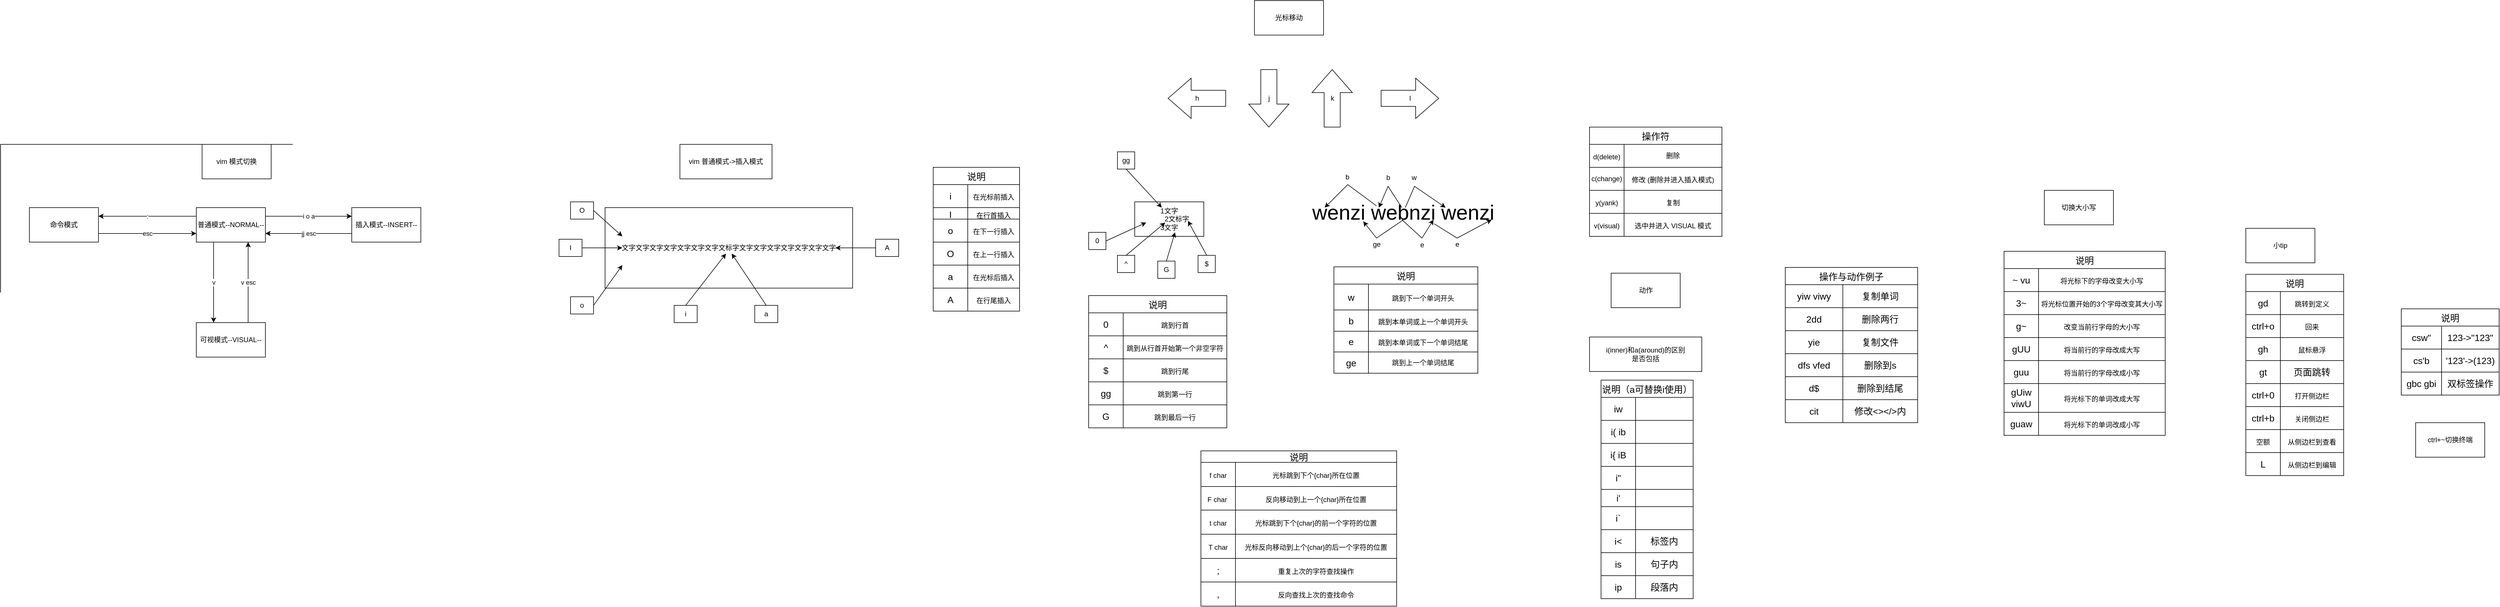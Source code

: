 <mxfile version="24.0.4" type="device">
  <diagram id="7E1GYd0R4iBsZXadqKSl" name="第 1 页">
    <mxGraphModel dx="6349" dy="4097" grid="1" gridSize="10" guides="1" tooltips="1" connect="1" arrows="1" fold="1" page="1" pageScale="1" pageWidth="1169" pageHeight="827" math="0" shadow="0">
      <root>
        <mxCell id="0" />
        <mxCell id="1" parent="0" />
        <mxCell id="dZT2F10GaHhqrdd5WWw_-36" value="" style="edgeStyle=orthogonalEdgeStyle;rounded=0;orthogonalLoop=1;jettySize=auto;html=1;exitX=1;exitY=0.5;exitDx=0;exitDy=0;endArrow=none;startArrow=none;" parent="1" edge="1">
          <mxGeometry relative="1" as="geometry">
            <mxPoint x="610" y="180" as="sourcePoint" />
            <mxPoint x="610" y="180" as="targetPoint" />
          </mxGeometry>
        </mxCell>
        <mxCell id="dZT2F10GaHhqrdd5WWw_-45" value="插入模式--INSERT--" style="whiteSpace=wrap;html=1;" parent="1" vertex="1">
          <mxGeometry x="150" y="40" width="120" height="60" as="geometry" />
        </mxCell>
        <mxCell id="dZT2F10GaHhqrdd5WWw_-46" value="&lt;div&gt;可视模式&lt;span style=&quot;background-color: initial;&quot;&gt;--VISUAL--&lt;/span&gt;&lt;/div&gt;" style="whiteSpace=wrap;html=1;" parent="1" vertex="1">
          <mxGeometry x="-120" y="240" width="120" height="60" as="geometry" />
        </mxCell>
        <mxCell id="dZT2F10GaHhqrdd5WWw_-47" value="&lt;span style=&quot;color: rgb(0, 0, 0); font-family: Helvetica; font-size: 12px; font-style: normal; font-variant-ligatures: normal; font-variant-caps: normal; font-weight: 400; letter-spacing: normal; orphans: 2; text-align: center; text-indent: 0px; text-transform: none; widows: 2; word-spacing: 0px; -webkit-text-stroke-width: 0px; background-color: rgb(248, 249, 250); text-decoration-thickness: initial; text-decoration-style: initial; text-decoration-color: initial; float: none; display: inline !important;&quot;&gt;命令模式&lt;/span&gt;" style="whiteSpace=wrap;html=1;" parent="1" vertex="1">
          <mxGeometry x="-410" y="40" width="120" height="60" as="geometry" />
        </mxCell>
        <mxCell id="dZT2F10GaHhqrdd5WWw_-48" value="普通模式--NORMAL--" style="whiteSpace=wrap;html=1;" parent="1" vertex="1">
          <mxGeometry x="-120" y="40" width="120" height="60" as="geometry" />
        </mxCell>
        <mxCell id="Tb20PsvOGtPRCnV8s281-1" value="" style="endArrow=classic;html=1;rounded=0;exitX=1;exitY=0.25;exitDx=0;exitDy=0;entryX=0;entryY=0.25;entryDx=0;entryDy=0;" edge="1" parent="1" source="dZT2F10GaHhqrdd5WWw_-48" target="dZT2F10GaHhqrdd5WWw_-45">
          <mxGeometry relative="1" as="geometry">
            <mxPoint x="30" y="70" as="sourcePoint" />
            <mxPoint x="100" y="50" as="targetPoint" />
          </mxGeometry>
        </mxCell>
        <mxCell id="Tb20PsvOGtPRCnV8s281-2" value="i o a" style="edgeLabel;resizable=0;html=1;;align=center;verticalAlign=middle;" connectable="0" vertex="1" parent="Tb20PsvOGtPRCnV8s281-1">
          <mxGeometry relative="1" as="geometry" />
        </mxCell>
        <mxCell id="Tb20PsvOGtPRCnV8s281-5" value="" style="endArrow=classic;html=1;rounded=0;entryX=1;entryY=0.75;entryDx=0;entryDy=0;exitX=0;exitY=0.75;exitDx=0;exitDy=0;" edge="1" parent="1" source="dZT2F10GaHhqrdd5WWw_-45" target="dZT2F10GaHhqrdd5WWw_-48">
          <mxGeometry relative="1" as="geometry">
            <mxPoint x="50" y="130" as="sourcePoint" />
            <mxPoint x="150" y="130" as="targetPoint" />
          </mxGeometry>
        </mxCell>
        <mxCell id="Tb20PsvOGtPRCnV8s281-6" value="jj esc" style="edgeLabel;resizable=0;html=1;;align=center;verticalAlign=middle;" connectable="0" vertex="1" parent="Tb20PsvOGtPRCnV8s281-5">
          <mxGeometry relative="1" as="geometry" />
        </mxCell>
        <mxCell id="Tb20PsvOGtPRCnV8s281-7" value="" style="endArrow=classic;html=1;rounded=0;exitX=0.25;exitY=1;exitDx=0;exitDy=0;entryX=0.25;entryY=0;entryDx=0;entryDy=0;" edge="1" parent="1" source="dZT2F10GaHhqrdd5WWw_-48" target="dZT2F10GaHhqrdd5WWw_-46">
          <mxGeometry relative="1" as="geometry">
            <mxPoint x="-110" y="140" as="sourcePoint" />
            <mxPoint x="-10" y="140" as="targetPoint" />
          </mxGeometry>
        </mxCell>
        <mxCell id="Tb20PsvOGtPRCnV8s281-8" value="v" style="edgeLabel;resizable=0;html=1;;align=center;verticalAlign=middle;" connectable="0" vertex="1" parent="Tb20PsvOGtPRCnV8s281-7">
          <mxGeometry relative="1" as="geometry" />
        </mxCell>
        <mxCell id="Tb20PsvOGtPRCnV8s281-9" value="" style="endArrow=classic;html=1;rounded=0;exitX=0.75;exitY=0;exitDx=0;exitDy=0;entryX=0.75;entryY=1;entryDx=0;entryDy=0;" edge="1" parent="1" source="dZT2F10GaHhqrdd5WWw_-46" target="dZT2F10GaHhqrdd5WWw_-48">
          <mxGeometry relative="1" as="geometry">
            <mxPoint x="-20" y="190" as="sourcePoint" />
            <mxPoint x="80" y="190" as="targetPoint" />
          </mxGeometry>
        </mxCell>
        <mxCell id="Tb20PsvOGtPRCnV8s281-10" value="v esc" style="edgeLabel;resizable=0;html=1;;align=center;verticalAlign=middle;" connectable="0" vertex="1" parent="Tb20PsvOGtPRCnV8s281-9">
          <mxGeometry relative="1" as="geometry" />
        </mxCell>
        <mxCell id="Tb20PsvOGtPRCnV8s281-15" value="" style="endArrow=classic;html=1;rounded=0;entryX=1;entryY=0.25;entryDx=0;entryDy=0;exitX=0;exitY=0.25;exitDx=0;exitDy=0;" edge="1" parent="1" source="dZT2F10GaHhqrdd5WWw_-48" target="dZT2F10GaHhqrdd5WWw_-47">
          <mxGeometry relative="1" as="geometry">
            <mxPoint x="-240" y="60" as="sourcePoint" />
            <mxPoint x="-140" y="60" as="targetPoint" />
          </mxGeometry>
        </mxCell>
        <mxCell id="Tb20PsvOGtPRCnV8s281-16" value=":" style="edgeLabel;resizable=0;html=1;;align=center;verticalAlign=middle;" connectable="0" vertex="1" parent="Tb20PsvOGtPRCnV8s281-15">
          <mxGeometry relative="1" as="geometry" />
        </mxCell>
        <mxCell id="Tb20PsvOGtPRCnV8s281-17" value="" style="endArrow=classic;html=1;rounded=0;exitX=1;exitY=0.75;exitDx=0;exitDy=0;entryX=0;entryY=0.75;entryDx=0;entryDy=0;" edge="1" parent="1" source="dZT2F10GaHhqrdd5WWw_-47" target="dZT2F10GaHhqrdd5WWw_-48">
          <mxGeometry relative="1" as="geometry">
            <mxPoint x="-220" y="130" as="sourcePoint" />
            <mxPoint x="-120" y="130" as="targetPoint" />
          </mxGeometry>
        </mxCell>
        <mxCell id="Tb20PsvOGtPRCnV8s281-18" value="esc" style="edgeLabel;resizable=0;html=1;;align=center;verticalAlign=middle;" connectable="0" vertex="1" parent="Tb20PsvOGtPRCnV8s281-17">
          <mxGeometry relative="1" as="geometry" />
        </mxCell>
        <mxCell id="Tb20PsvOGtPRCnV8s281-22" value="" style="rounded=0;whiteSpace=wrap;html=1;fillColor=none;" vertex="1" parent="1">
          <mxGeometry x="-460" y="-70" width="800" height="420" as="geometry" />
        </mxCell>
        <mxCell id="Tb20PsvOGtPRCnV8s281-23" value="文字文字文字文字文字文字文字文标字文字文字文字文字文字文字文字" style="whiteSpace=wrap;html=1;imageWidth=61;" vertex="1" parent="1">
          <mxGeometry x="590" y="40" width="430" height="140" as="geometry" />
        </mxCell>
        <mxCell id="Tb20PsvOGtPRCnV8s281-26" value="" style="endArrow=classic;html=1;rounded=0;exitX=0.5;exitY=0;exitDx=0;exitDy=0;" edge="1" parent="1" source="Tb20PsvOGtPRCnV8s281-32">
          <mxGeometry width="50" height="50" relative="1" as="geometry">
            <mxPoint x="750" y="170" as="sourcePoint" />
            <mxPoint x="800" y="120" as="targetPoint" />
          </mxGeometry>
        </mxCell>
        <mxCell id="Tb20PsvOGtPRCnV8s281-29" value="" style="endArrow=classic;html=1;rounded=0;exitX=0.5;exitY=0;exitDx=0;exitDy=0;" edge="1" parent="1" source="Tb20PsvOGtPRCnV8s281-33">
          <mxGeometry width="50" height="50" relative="1" as="geometry">
            <mxPoint x="842.5" y="190" as="sourcePoint" />
            <mxPoint x="810" y="120" as="targetPoint" />
          </mxGeometry>
        </mxCell>
        <mxCell id="Tb20PsvOGtPRCnV8s281-32" value="i" style="whiteSpace=wrap;html=1;" vertex="1" parent="1">
          <mxGeometry x="710" y="210" width="40" height="30" as="geometry" />
        </mxCell>
        <mxCell id="Tb20PsvOGtPRCnV8s281-33" value="a" style="whiteSpace=wrap;html=1;" vertex="1" parent="1">
          <mxGeometry x="850" y="210" width="40" height="30" as="geometry" />
        </mxCell>
        <mxCell id="Tb20PsvOGtPRCnV8s281-34" value="I" style="whiteSpace=wrap;html=1;" vertex="1" parent="1">
          <mxGeometry x="510" y="95" width="40" height="30" as="geometry" />
        </mxCell>
        <mxCell id="Tb20PsvOGtPRCnV8s281-35" value="" style="endArrow=classic;html=1;rounded=0;exitX=1;exitY=0.5;exitDx=0;exitDy=0;" edge="1" parent="1" source="Tb20PsvOGtPRCnV8s281-34">
          <mxGeometry width="50" height="50" relative="1" as="geometry">
            <mxPoint x="570" y="160" as="sourcePoint" />
            <mxPoint x="620" y="110" as="targetPoint" />
          </mxGeometry>
        </mxCell>
        <mxCell id="Tb20PsvOGtPRCnV8s281-36" value="" style="endArrow=classic;html=1;rounded=0;exitX=0;exitY=0.5;exitDx=0;exitDy=0;" edge="1" parent="1" source="Tb20PsvOGtPRCnV8s281-37">
          <mxGeometry width="50" height="50" relative="1" as="geometry">
            <mxPoint x="1060" y="120" as="sourcePoint" />
            <mxPoint x="990" y="110" as="targetPoint" />
          </mxGeometry>
        </mxCell>
        <mxCell id="Tb20PsvOGtPRCnV8s281-37" value="A" style="whiteSpace=wrap;html=1;" vertex="1" parent="1">
          <mxGeometry x="1060" y="95" width="40" height="30" as="geometry" />
        </mxCell>
        <mxCell id="Tb20PsvOGtPRCnV8s281-38" value="" style="endArrow=classic;html=1;rounded=0;exitX=1;exitY=0.5;exitDx=0;exitDy=0;" edge="1" parent="1" source="Tb20PsvOGtPRCnV8s281-43">
          <mxGeometry width="50" height="50" relative="1" as="geometry">
            <mxPoint x="570" y="190" as="sourcePoint" />
            <mxPoint x="620" y="140" as="targetPoint" />
          </mxGeometry>
        </mxCell>
        <mxCell id="Tb20PsvOGtPRCnV8s281-39" value="" style="endArrow=classic;html=1;rounded=0;exitX=1;exitY=0.5;exitDx=0;exitDy=0;" edge="1" parent="1" source="Tb20PsvOGtPRCnV8s281-40">
          <mxGeometry width="50" height="50" relative="1" as="geometry">
            <mxPoint x="580" y="50" as="sourcePoint" />
            <mxPoint x="620" y="90" as="targetPoint" />
          </mxGeometry>
        </mxCell>
        <mxCell id="Tb20PsvOGtPRCnV8s281-40" value="O" style="whiteSpace=wrap;html=1;" vertex="1" parent="1">
          <mxGeometry x="530" y="30" width="40" height="30" as="geometry" />
        </mxCell>
        <mxCell id="Tb20PsvOGtPRCnV8s281-43" value="o" style="whiteSpace=wrap;html=1;" vertex="1" parent="1">
          <mxGeometry x="530" y="195" width="40" height="30" as="geometry" />
        </mxCell>
        <mxCell id="Tb20PsvOGtPRCnV8s281-44" value="vim 模式切换" style="whiteSpace=wrap;html=1;" vertex="1" parent="1">
          <mxGeometry x="-110" y="-70" width="120" height="60" as="geometry" />
        </mxCell>
        <mxCell id="Tb20PsvOGtPRCnV8s281-47" value="vim 普通模式-&amp;gt;插入模式" style="whiteSpace=wrap;html=1;" vertex="1" parent="1">
          <mxGeometry x="720" y="-70" width="160" height="60" as="geometry" />
        </mxCell>
        <mxCell id="Tb20PsvOGtPRCnV8s281-49" value="光标移动" style="whiteSpace=wrap;html=1;" vertex="1" parent="1">
          <mxGeometry x="1718" y="-320" width="120" height="60" as="geometry" />
        </mxCell>
        <mxCell id="Tb20PsvOGtPRCnV8s281-50" value="l" style="html=1;shadow=0;dashed=0;align=center;verticalAlign=middle;shape=mxgraph.arrows2.arrow;dy=0.6;dx=40;notch=0;" vertex="1" parent="1">
          <mxGeometry x="1938" y="-185" width="100" height="70" as="geometry" />
        </mxCell>
        <mxCell id="Tb20PsvOGtPRCnV8s281-51" value="h" style="html=1;shadow=0;dashed=0;align=center;verticalAlign=middle;shape=mxgraph.arrows2.arrow;dy=0.6;dx=40;flipH=1;notch=0;" vertex="1" parent="1">
          <mxGeometry x="1568" y="-185" width="100" height="70" as="geometry" />
        </mxCell>
        <mxCell id="Tb20PsvOGtPRCnV8s281-52" value="k" style="html=1;shadow=0;dashed=0;align=center;verticalAlign=middle;shape=mxgraph.arrows2.arrow;dy=0.6;dx=40;direction=north;notch=0;" vertex="1" parent="1">
          <mxGeometry x="1818" y="-200" width="70" height="100" as="geometry" />
        </mxCell>
        <mxCell id="Tb20PsvOGtPRCnV8s281-53" value="j" style="html=1;shadow=0;dashed=0;align=center;verticalAlign=middle;shape=mxgraph.arrows2.arrow;dy=0.6;dx=40;direction=south;notch=0;" vertex="1" parent="1">
          <mxGeometry x="1708" y="-200" width="70" height="100" as="geometry" />
        </mxCell>
        <mxCell id="Tb20PsvOGtPRCnV8s281-56" value="1文字&lt;div&gt;&lt;span style=&quot;white-space: pre;&quot;&gt;&#x9;&lt;/span&gt;2文标字&lt;br&gt;&lt;/div&gt;&lt;div&gt;3文字&lt;/div&gt;" style="whiteSpace=wrap;html=1;" vertex="1" parent="1">
          <mxGeometry x="1510" y="30" width="120" height="60" as="geometry" />
        </mxCell>
        <mxCell id="Tb20PsvOGtPRCnV8s281-57" value="0" style="whiteSpace=wrap;html=1;" vertex="1" parent="1">
          <mxGeometry x="1430" y="83" width="30" height="30" as="geometry" />
        </mxCell>
        <mxCell id="Tb20PsvOGtPRCnV8s281-58" value="^" style="whiteSpace=wrap;html=1;" vertex="1" parent="1">
          <mxGeometry x="1480" y="123" width="30" height="30" as="geometry" />
        </mxCell>
        <mxCell id="Tb20PsvOGtPRCnV8s281-60" value="" style="endArrow=classic;html=1;rounded=0;exitX=0.5;exitY=0;exitDx=0;exitDy=0;" edge="1" parent="1" source="Tb20PsvOGtPRCnV8s281-58">
          <mxGeometry width="50" height="50" relative="1" as="geometry">
            <mxPoint x="1513" y="116" as="sourcePoint" />
            <mxPoint x="1563" y="66" as="targetPoint" />
          </mxGeometry>
        </mxCell>
        <mxCell id="Tb20PsvOGtPRCnV8s281-61" value="" style="endArrow=classic;html=1;rounded=0;exitX=1;exitY=0.5;exitDx=0;exitDy=0;" edge="1" parent="1" source="Tb20PsvOGtPRCnV8s281-57">
          <mxGeometry width="50" height="50" relative="1" as="geometry">
            <mxPoint x="1460" y="101" as="sourcePoint" />
            <mxPoint x="1530" y="66" as="targetPoint" />
          </mxGeometry>
        </mxCell>
        <mxCell id="Tb20PsvOGtPRCnV8s281-62" value="$" style="whiteSpace=wrap;html=1;" vertex="1" parent="1">
          <mxGeometry x="1620" y="123" width="30" height="30" as="geometry" />
        </mxCell>
        <mxCell id="Tb20PsvOGtPRCnV8s281-63" value="" style="endArrow=classic;html=1;rounded=0;exitX=0.5;exitY=0;exitDx=0;exitDy=0;" edge="1" parent="1" source="Tb20PsvOGtPRCnV8s281-62">
          <mxGeometry width="50" height="50" relative="1" as="geometry">
            <mxPoint x="1620" y="113" as="sourcePoint" />
            <mxPoint x="1602.5" y="63" as="targetPoint" />
          </mxGeometry>
        </mxCell>
        <mxCell id="Tb20PsvOGtPRCnV8s281-64" value="gg" style="whiteSpace=wrap;html=1;" vertex="1" parent="1">
          <mxGeometry x="1480" y="-57" width="30" height="30" as="geometry" />
        </mxCell>
        <mxCell id="Tb20PsvOGtPRCnV8s281-65" value="" style="endArrow=classic;html=1;rounded=0;exitX=0.5;exitY=1;exitDx=0;exitDy=0;" edge="1" parent="1" source="Tb20PsvOGtPRCnV8s281-64">
          <mxGeometry width="50" height="50" relative="1" as="geometry">
            <mxPoint x="1502" y="-27" as="sourcePoint" />
            <mxPoint x="1557" y="40" as="targetPoint" />
          </mxGeometry>
        </mxCell>
        <mxCell id="Tb20PsvOGtPRCnV8s281-66" value="" style="endArrow=classic;html=1;rounded=0;exitX=0.5;exitY=0;exitDx=0;exitDy=0;" edge="1" parent="1" source="Tb20PsvOGtPRCnV8s281-67">
          <mxGeometry width="50" height="50" relative="1" as="geometry">
            <mxPoint x="1560" y="133" as="sourcePoint" />
            <mxPoint x="1580" y="83" as="targetPoint" />
          </mxGeometry>
        </mxCell>
        <mxCell id="Tb20PsvOGtPRCnV8s281-67" value="G" style="whiteSpace=wrap;html=1;" vertex="1" parent="1">
          <mxGeometry x="1550" y="133" width="30" height="30" as="geometry" />
        </mxCell>
        <mxCell id="Tb20PsvOGtPRCnV8s281-72" value="&lt;font style=&quot;font-size: 36px;&quot;&gt;wenzi webnzi wenzi&lt;/font&gt;" style="text;html=1;align=center;verticalAlign=middle;resizable=0;points=[];autosize=1;strokeColor=none;fillColor=none;" vertex="1" parent="1">
          <mxGeometry x="1806" y="18" width="340" height="60" as="geometry" />
        </mxCell>
        <mxCell id="Tb20PsvOGtPRCnV8s281-74" value="" style="endArrow=classic;html=1;rounded=0;" edge="1" parent="1">
          <mxGeometry width="50" height="50" relative="1" as="geometry">
            <mxPoint x="1974" y="40" as="sourcePoint" />
            <mxPoint x="1934" y="40" as="targetPoint" />
            <Array as="points">
              <mxPoint x="1950" y="3" />
            </Array>
          </mxGeometry>
        </mxCell>
        <mxCell id="Tb20PsvOGtPRCnV8s281-75" value="" style="endArrow=classic;html=1;rounded=0;" edge="1" parent="1">
          <mxGeometry width="50" height="50" relative="1" as="geometry">
            <mxPoint x="1930" y="37" as="sourcePoint" />
            <mxPoint x="1840" y="40" as="targetPoint" />
            <Array as="points">
              <mxPoint x="1880" />
            </Array>
          </mxGeometry>
        </mxCell>
        <mxCell id="Tb20PsvOGtPRCnV8s281-76" value="b" style="text;html=1;align=center;verticalAlign=middle;resizable=0;points=[];autosize=1;strokeColor=none;fillColor=none;" vertex="1" parent="1">
          <mxGeometry x="1864" y="-28" width="30" height="30" as="geometry" />
        </mxCell>
        <mxCell id="Tb20PsvOGtPRCnV8s281-77" value="b" style="text;html=1;align=center;verticalAlign=middle;resizable=0;points=[];autosize=1;strokeColor=none;fillColor=none;" vertex="1" parent="1">
          <mxGeometry x="1935" y="-27" width="30" height="30" as="geometry" />
        </mxCell>
        <mxCell id="Tb20PsvOGtPRCnV8s281-78" value="" style="endArrow=classic;html=1;rounded=0;" edge="1" parent="1">
          <mxGeometry width="50" height="50" relative="1" as="geometry">
            <mxPoint x="1980" y="40" as="sourcePoint" />
            <mxPoint x="2050" y="40" as="targetPoint" />
            <Array as="points">
              <mxPoint x="1996" y="3" />
            </Array>
          </mxGeometry>
        </mxCell>
        <mxCell id="Tb20PsvOGtPRCnV8s281-79" value="w" style="text;html=1;align=center;verticalAlign=middle;resizable=0;points=[];autosize=1;strokeColor=none;fillColor=none;" vertex="1" parent="1">
          <mxGeometry x="1980" y="-27" width="30" height="30" as="geometry" />
        </mxCell>
        <mxCell id="Tb20PsvOGtPRCnV8s281-80" value="" style="endArrow=classic;html=1;rounded=0;" edge="1" parent="1">
          <mxGeometry width="50" height="50" relative="1" as="geometry">
            <mxPoint x="1974" y="61" as="sourcePoint" />
            <mxPoint x="2029" y="61" as="targetPoint" />
            <Array as="points">
              <mxPoint x="2009" y="93" />
            </Array>
          </mxGeometry>
        </mxCell>
        <mxCell id="Tb20PsvOGtPRCnV8s281-81" value="" style="endArrow=classic;html=1;rounded=0;" edge="1" parent="1">
          <mxGeometry width="50" height="50" relative="1" as="geometry">
            <mxPoint x="2030" y="68" as="sourcePoint" />
            <mxPoint x="2130" y="61" as="targetPoint" />
            <Array as="points">
              <mxPoint x="2070" y="93" />
            </Array>
          </mxGeometry>
        </mxCell>
        <mxCell id="Tb20PsvOGtPRCnV8s281-82" value="e" style="text;html=1;align=center;verticalAlign=middle;resizable=0;points=[];autosize=1;strokeColor=none;fillColor=none;" vertex="1" parent="1">
          <mxGeometry x="1994" y="90" width="30" height="30" as="geometry" />
        </mxCell>
        <mxCell id="Tb20PsvOGtPRCnV8s281-83" value="e" style="text;html=1;align=center;verticalAlign=middle;resizable=0;points=[];autosize=1;strokeColor=none;fillColor=none;" vertex="1" parent="1">
          <mxGeometry x="2055" y="89" width="30" height="30" as="geometry" />
        </mxCell>
        <mxCell id="Tb20PsvOGtPRCnV8s281-84" value="" style="endArrow=classic;html=1;rounded=0;" edge="1" parent="1">
          <mxGeometry width="50" height="50" relative="1" as="geometry">
            <mxPoint x="1977" y="61" as="sourcePoint" />
            <mxPoint x="1907" y="64" as="targetPoint" />
            <Array as="points">
              <mxPoint x="1930" y="93" />
            </Array>
          </mxGeometry>
        </mxCell>
        <mxCell id="Tb20PsvOGtPRCnV8s281-85" value="ge" style="text;html=1;align=center;verticalAlign=middle;resizable=0;points=[];autosize=1;strokeColor=none;fillColor=none;" vertex="1" parent="1">
          <mxGeometry x="1910" y="89" width="40" height="30" as="geometry" />
        </mxCell>
        <mxCell id="Tb20PsvOGtPRCnV8s281-86" value="说明" style="shape=table;startSize=30;container=1;collapsible=0;childLayout=tableLayout;strokeColor=default;fontSize=16;" vertex="1" parent="1">
          <mxGeometry x="1856" y="143" width="250" height="185" as="geometry" />
        </mxCell>
        <mxCell id="Tb20PsvOGtPRCnV8s281-105" style="shape=tableRow;horizontal=0;startSize=0;swimlaneHead=0;swimlaneBody=0;strokeColor=inherit;top=0;left=0;bottom=0;right=0;collapsible=0;dropTarget=0;fillColor=none;points=[[0,0.5],[1,0.5]];portConstraint=eastwest;fontSize=16;" vertex="1" parent="Tb20PsvOGtPRCnV8s281-86">
          <mxGeometry y="30" width="250" height="45" as="geometry" />
        </mxCell>
        <mxCell id="Tb20PsvOGtPRCnV8s281-106" value="w" style="shape=partialRectangle;html=1;whiteSpace=wrap;connectable=0;strokeColor=inherit;overflow=hidden;fillColor=none;top=0;left=0;bottom=0;right=0;pointerEvents=1;fontSize=16;" vertex="1" parent="Tb20PsvOGtPRCnV8s281-105">
          <mxGeometry width="60" height="45" as="geometry">
            <mxRectangle width="60" height="45" as="alternateBounds" />
          </mxGeometry>
        </mxCell>
        <mxCell id="Tb20PsvOGtPRCnV8s281-107" value="&lt;span style=&quot;font-size: 12px; text-wrap: nowrap;&quot;&gt;跳到下一个单词开头&lt;/span&gt;" style="shape=partialRectangle;html=1;whiteSpace=wrap;connectable=0;strokeColor=inherit;overflow=hidden;fillColor=none;top=0;left=0;bottom=0;right=0;pointerEvents=1;fontSize=16;" vertex="1" parent="Tb20PsvOGtPRCnV8s281-105">
          <mxGeometry x="60" width="190" height="45" as="geometry">
            <mxRectangle width="190" height="45" as="alternateBounds" />
          </mxGeometry>
        </mxCell>
        <mxCell id="Tb20PsvOGtPRCnV8s281-87" value="" style="shape=tableRow;horizontal=0;startSize=0;swimlaneHead=0;swimlaneBody=0;strokeColor=inherit;top=0;left=0;bottom=0;right=0;collapsible=0;dropTarget=0;fillColor=none;points=[[0,0.5],[1,0.5]];portConstraint=eastwest;fontSize=16;" vertex="1" parent="Tb20PsvOGtPRCnV8s281-86">
          <mxGeometry y="75" width="250" height="37" as="geometry" />
        </mxCell>
        <mxCell id="Tb20PsvOGtPRCnV8s281-99" value="b" style="shape=partialRectangle;html=1;whiteSpace=wrap;connectable=0;strokeColor=inherit;overflow=hidden;fillColor=none;top=0;left=0;bottom=0;right=0;pointerEvents=1;fontSize=16;" vertex="1" parent="Tb20PsvOGtPRCnV8s281-87">
          <mxGeometry width="60" height="37" as="geometry">
            <mxRectangle width="60" height="37" as="alternateBounds" />
          </mxGeometry>
        </mxCell>
        <mxCell id="Tb20PsvOGtPRCnV8s281-88" value="&lt;span style=&quot;color: rgb(0, 0, 0); font-family: Helvetica; font-size: 12px; font-style: normal; font-variant-ligatures: normal; font-variant-caps: normal; font-weight: 400; letter-spacing: normal; orphans: 2; text-align: center; text-indent: 0px; text-transform: none; widows: 2; word-spacing: 0px; -webkit-text-stroke-width: 0px; white-space: nowrap; background-color: rgb(251, 251, 251); text-decoration-thickness: initial; text-decoration-style: initial; text-decoration-color: initial; display: inline !important; float: none;&quot;&gt;跳到本单词或上一个单词开头&lt;/span&gt;" style="shape=partialRectangle;html=1;whiteSpace=wrap;connectable=0;strokeColor=inherit;overflow=hidden;fillColor=none;top=0;left=0;bottom=0;right=0;pointerEvents=1;fontSize=16;" vertex="1" parent="Tb20PsvOGtPRCnV8s281-87">
          <mxGeometry x="60" width="190" height="37" as="geometry">
            <mxRectangle width="190" height="37" as="alternateBounds" />
          </mxGeometry>
        </mxCell>
        <mxCell id="Tb20PsvOGtPRCnV8s281-91" value="" style="shape=tableRow;horizontal=0;startSize=0;swimlaneHead=0;swimlaneBody=0;strokeColor=inherit;top=0;left=0;bottom=0;right=0;collapsible=0;dropTarget=0;fillColor=none;points=[[0,0.5],[1,0.5]];portConstraint=eastwest;fontSize=16;" vertex="1" parent="Tb20PsvOGtPRCnV8s281-86">
          <mxGeometry y="112" width="250" height="36" as="geometry" />
        </mxCell>
        <mxCell id="Tb20PsvOGtPRCnV8s281-100" value="e" style="shape=partialRectangle;html=1;whiteSpace=wrap;connectable=0;strokeColor=inherit;overflow=hidden;fillColor=none;top=0;left=0;bottom=0;right=0;pointerEvents=1;fontSize=16;" vertex="1" parent="Tb20PsvOGtPRCnV8s281-91">
          <mxGeometry width="60" height="36" as="geometry">
            <mxRectangle width="60" height="36" as="alternateBounds" />
          </mxGeometry>
        </mxCell>
        <mxCell id="Tb20PsvOGtPRCnV8s281-92" value="&lt;span style=&quot;font-size: 12px; text-wrap: nowrap;&quot;&gt;跳到本单词或下一个单词结尾&lt;/span&gt;" style="shape=partialRectangle;html=1;whiteSpace=wrap;connectable=0;strokeColor=inherit;overflow=hidden;fillColor=none;top=0;left=0;bottom=0;right=0;pointerEvents=1;fontSize=16;" vertex="1" parent="Tb20PsvOGtPRCnV8s281-91">
          <mxGeometry x="60" width="190" height="36" as="geometry">
            <mxRectangle width="190" height="36" as="alternateBounds" />
          </mxGeometry>
        </mxCell>
        <mxCell id="Tb20PsvOGtPRCnV8s281-95" value="" style="shape=tableRow;horizontal=0;startSize=0;swimlaneHead=0;swimlaneBody=0;strokeColor=inherit;top=0;left=0;bottom=0;right=0;collapsible=0;dropTarget=0;fillColor=none;points=[[0,0.5],[1,0.5]];portConstraint=eastwest;fontSize=16;" vertex="1" parent="Tb20PsvOGtPRCnV8s281-86">
          <mxGeometry y="148" width="250" height="37" as="geometry" />
        </mxCell>
        <mxCell id="Tb20PsvOGtPRCnV8s281-101" value="ge" style="shape=partialRectangle;html=1;whiteSpace=wrap;connectable=0;strokeColor=inherit;overflow=hidden;fillColor=none;top=0;left=0;bottom=0;right=0;pointerEvents=1;fontSize=16;" vertex="1" parent="Tb20PsvOGtPRCnV8s281-95">
          <mxGeometry width="60" height="37" as="geometry">
            <mxRectangle width="60" height="37" as="alternateBounds" />
          </mxGeometry>
        </mxCell>
        <mxCell id="Tb20PsvOGtPRCnV8s281-96" value="&lt;div style=&quot;font-size: 12px; text-wrap: nowrap;&quot;&gt;跳到上一个单词结尾&lt;/div&gt;" style="shape=partialRectangle;html=1;whiteSpace=wrap;connectable=0;strokeColor=inherit;overflow=hidden;fillColor=none;top=0;left=0;bottom=0;right=0;pointerEvents=1;fontSize=16;" vertex="1" parent="Tb20PsvOGtPRCnV8s281-95">
          <mxGeometry x="60" width="190" height="37" as="geometry">
            <mxRectangle width="190" height="37" as="alternateBounds" />
          </mxGeometry>
        </mxCell>
        <mxCell id="Tb20PsvOGtPRCnV8s281-112" value="说明" style="shape=table;startSize=30;container=1;collapsible=0;childLayout=tableLayout;strokeColor=default;fontSize=16;" vertex="1" parent="1">
          <mxGeometry x="1160" y="-30" width="150" height="250" as="geometry" />
        </mxCell>
        <mxCell id="Tb20PsvOGtPRCnV8s281-113" value="" style="shape=tableRow;horizontal=0;startSize=0;swimlaneHead=0;swimlaneBody=0;strokeColor=inherit;top=0;left=0;bottom=0;right=0;collapsible=0;dropTarget=0;fillColor=none;points=[[0,0.5],[1,0.5]];portConstraint=eastwest;fontSize=16;" vertex="1" parent="Tb20PsvOGtPRCnV8s281-112">
          <mxGeometry y="30" width="150" height="40" as="geometry" />
        </mxCell>
        <mxCell id="Tb20PsvOGtPRCnV8s281-114" value="i" style="shape=partialRectangle;html=1;whiteSpace=wrap;connectable=0;strokeColor=inherit;overflow=hidden;fillColor=none;top=0;left=0;bottom=0;right=0;pointerEvents=1;fontSize=16;" vertex="1" parent="Tb20PsvOGtPRCnV8s281-113">
          <mxGeometry width="60" height="40" as="geometry">
            <mxRectangle width="60" height="40" as="alternateBounds" />
          </mxGeometry>
        </mxCell>
        <mxCell id="Tb20PsvOGtPRCnV8s281-115" value="&lt;span style=&quot;font-size: 12px; text-wrap: nowrap;&quot;&gt;在光标前插入&lt;/span&gt;" style="shape=partialRectangle;html=1;whiteSpace=wrap;connectable=0;strokeColor=inherit;overflow=hidden;fillColor=none;top=0;left=0;bottom=0;right=0;pointerEvents=1;fontSize=16;" vertex="1" parent="Tb20PsvOGtPRCnV8s281-113">
          <mxGeometry x="60" width="90" height="40" as="geometry">
            <mxRectangle width="90" height="40" as="alternateBounds" />
          </mxGeometry>
        </mxCell>
        <mxCell id="Tb20PsvOGtPRCnV8s281-125" style="shape=tableRow;horizontal=0;startSize=0;swimlaneHead=0;swimlaneBody=0;strokeColor=inherit;top=0;left=0;bottom=0;right=0;collapsible=0;dropTarget=0;fillColor=none;points=[[0,0.5],[1,0.5]];portConstraint=eastwest;fontSize=16;" vertex="1" parent="Tb20PsvOGtPRCnV8s281-112">
          <mxGeometry y="70" width="150" height="20" as="geometry" />
        </mxCell>
        <mxCell id="Tb20PsvOGtPRCnV8s281-126" value="I" style="shape=partialRectangle;html=1;whiteSpace=wrap;connectable=0;strokeColor=inherit;overflow=hidden;fillColor=none;top=0;left=0;bottom=0;right=0;pointerEvents=1;fontSize=16;" vertex="1" parent="Tb20PsvOGtPRCnV8s281-125">
          <mxGeometry width="60" height="20" as="geometry">
            <mxRectangle width="60" height="20" as="alternateBounds" />
          </mxGeometry>
        </mxCell>
        <mxCell id="Tb20PsvOGtPRCnV8s281-127" value="&lt;span style=&quot;font-size: 12px; text-wrap: nowrap;&quot;&gt;在行首插入&lt;/span&gt;" style="shape=partialRectangle;html=1;whiteSpace=wrap;connectable=0;strokeColor=inherit;overflow=hidden;fillColor=none;top=0;left=0;bottom=0;right=0;pointerEvents=1;fontSize=16;" vertex="1" parent="Tb20PsvOGtPRCnV8s281-125">
          <mxGeometry x="60" width="90" height="20" as="geometry">
            <mxRectangle width="90" height="20" as="alternateBounds" />
          </mxGeometry>
        </mxCell>
        <mxCell id="Tb20PsvOGtPRCnV8s281-128" style="shape=tableRow;horizontal=0;startSize=0;swimlaneHead=0;swimlaneBody=0;strokeColor=inherit;top=0;left=0;bottom=0;right=0;collapsible=0;dropTarget=0;fillColor=none;points=[[0,0.5],[1,0.5]];portConstraint=eastwest;fontSize=16;" vertex="1" parent="Tb20PsvOGtPRCnV8s281-112">
          <mxGeometry y="90" width="150" height="40" as="geometry" />
        </mxCell>
        <mxCell id="Tb20PsvOGtPRCnV8s281-129" value="o" style="shape=partialRectangle;html=1;whiteSpace=wrap;connectable=0;strokeColor=inherit;overflow=hidden;fillColor=none;top=0;left=0;bottom=0;right=0;pointerEvents=1;fontSize=16;" vertex="1" parent="Tb20PsvOGtPRCnV8s281-128">
          <mxGeometry width="60" height="40" as="geometry">
            <mxRectangle width="60" height="40" as="alternateBounds" />
          </mxGeometry>
        </mxCell>
        <mxCell id="Tb20PsvOGtPRCnV8s281-130" value="&lt;span style=&quot;font-size: 12px; text-wrap: nowrap;&quot;&gt;在下一行插入&lt;/span&gt;" style="shape=partialRectangle;html=1;whiteSpace=wrap;connectable=0;strokeColor=inherit;overflow=hidden;fillColor=none;top=0;left=0;bottom=0;right=0;pointerEvents=1;fontSize=16;" vertex="1" parent="Tb20PsvOGtPRCnV8s281-128">
          <mxGeometry x="60" width="90" height="40" as="geometry">
            <mxRectangle width="90" height="40" as="alternateBounds" />
          </mxGeometry>
        </mxCell>
        <mxCell id="Tb20PsvOGtPRCnV8s281-131" style="shape=tableRow;horizontal=0;startSize=0;swimlaneHead=0;swimlaneBody=0;strokeColor=inherit;top=0;left=0;bottom=0;right=0;collapsible=0;dropTarget=0;fillColor=none;points=[[0,0.5],[1,0.5]];portConstraint=eastwest;fontSize=16;" vertex="1" parent="Tb20PsvOGtPRCnV8s281-112">
          <mxGeometry y="130" width="150" height="40" as="geometry" />
        </mxCell>
        <mxCell id="Tb20PsvOGtPRCnV8s281-132" value="O" style="shape=partialRectangle;html=1;whiteSpace=wrap;connectable=0;strokeColor=inherit;overflow=hidden;fillColor=none;top=0;left=0;bottom=0;right=0;pointerEvents=1;fontSize=16;" vertex="1" parent="Tb20PsvOGtPRCnV8s281-131">
          <mxGeometry width="60" height="40" as="geometry">
            <mxRectangle width="60" height="40" as="alternateBounds" />
          </mxGeometry>
        </mxCell>
        <mxCell id="Tb20PsvOGtPRCnV8s281-133" value="&lt;span style=&quot;font-size: 12px; text-wrap: nowrap;&quot;&gt;在上一行插入&lt;/span&gt;" style="shape=partialRectangle;html=1;whiteSpace=wrap;connectable=0;strokeColor=inherit;overflow=hidden;fillColor=none;top=0;left=0;bottom=0;right=0;pointerEvents=1;fontSize=16;" vertex="1" parent="Tb20PsvOGtPRCnV8s281-131">
          <mxGeometry x="60" width="90" height="40" as="geometry">
            <mxRectangle width="90" height="40" as="alternateBounds" />
          </mxGeometry>
        </mxCell>
        <mxCell id="Tb20PsvOGtPRCnV8s281-134" style="shape=tableRow;horizontal=0;startSize=0;swimlaneHead=0;swimlaneBody=0;strokeColor=inherit;top=0;left=0;bottom=0;right=0;collapsible=0;dropTarget=0;fillColor=none;points=[[0,0.5],[1,0.5]];portConstraint=eastwest;fontSize=16;" vertex="1" parent="Tb20PsvOGtPRCnV8s281-112">
          <mxGeometry y="170" width="150" height="40" as="geometry" />
        </mxCell>
        <mxCell id="Tb20PsvOGtPRCnV8s281-135" value="a" style="shape=partialRectangle;html=1;whiteSpace=wrap;connectable=0;strokeColor=inherit;overflow=hidden;fillColor=none;top=0;left=0;bottom=0;right=0;pointerEvents=1;fontSize=16;" vertex="1" parent="Tb20PsvOGtPRCnV8s281-134">
          <mxGeometry width="60" height="40" as="geometry">
            <mxRectangle width="60" height="40" as="alternateBounds" />
          </mxGeometry>
        </mxCell>
        <mxCell id="Tb20PsvOGtPRCnV8s281-136" value="&lt;span style=&quot;font-size: 12px; text-wrap: nowrap;&quot;&gt;在光标后插入&lt;/span&gt;" style="shape=partialRectangle;html=1;whiteSpace=wrap;connectable=0;strokeColor=inherit;overflow=hidden;fillColor=none;top=0;left=0;bottom=0;right=0;pointerEvents=1;fontSize=16;" vertex="1" parent="Tb20PsvOGtPRCnV8s281-134">
          <mxGeometry x="60" width="90" height="40" as="geometry">
            <mxRectangle width="90" height="40" as="alternateBounds" />
          </mxGeometry>
        </mxCell>
        <mxCell id="Tb20PsvOGtPRCnV8s281-117" value="" style="shape=tableRow;horizontal=0;startSize=0;swimlaneHead=0;swimlaneBody=0;strokeColor=inherit;top=0;left=0;bottom=0;right=0;collapsible=0;dropTarget=0;fillColor=none;points=[[0,0.5],[1,0.5]];portConstraint=eastwest;fontSize=16;" vertex="1" parent="Tb20PsvOGtPRCnV8s281-112">
          <mxGeometry y="210" width="150" height="40" as="geometry" />
        </mxCell>
        <mxCell id="Tb20PsvOGtPRCnV8s281-118" value="A" style="shape=partialRectangle;html=1;whiteSpace=wrap;connectable=0;strokeColor=inherit;overflow=hidden;fillColor=none;top=0;left=0;bottom=0;right=0;pointerEvents=1;fontSize=16;" vertex="1" parent="Tb20PsvOGtPRCnV8s281-117">
          <mxGeometry width="60" height="40" as="geometry">
            <mxRectangle width="60" height="40" as="alternateBounds" />
          </mxGeometry>
        </mxCell>
        <mxCell id="Tb20PsvOGtPRCnV8s281-119" value="&lt;span style=&quot;font-size: 12px; text-wrap: nowrap;&quot;&gt;在行尾插入&lt;/span&gt;" style="shape=partialRectangle;html=1;whiteSpace=wrap;connectable=0;strokeColor=inherit;overflow=hidden;fillColor=none;top=0;left=0;bottom=0;right=0;pointerEvents=1;fontSize=16;" vertex="1" parent="Tb20PsvOGtPRCnV8s281-117">
          <mxGeometry x="60" width="90" height="40" as="geometry">
            <mxRectangle width="90" height="40" as="alternateBounds" />
          </mxGeometry>
        </mxCell>
        <mxCell id="Tb20PsvOGtPRCnV8s281-138" value="说明" style="shape=table;startSize=30;container=1;collapsible=0;childLayout=tableLayout;strokeColor=default;fontSize=16;" vertex="1" parent="1">
          <mxGeometry x="1430" y="193" width="240" height="230" as="geometry" />
        </mxCell>
        <mxCell id="Tb20PsvOGtPRCnV8s281-139" value="" style="shape=tableRow;horizontal=0;startSize=0;swimlaneHead=0;swimlaneBody=0;strokeColor=inherit;top=0;left=0;bottom=0;right=0;collapsible=0;dropTarget=0;fillColor=none;points=[[0,0.5],[1,0.5]];portConstraint=eastwest;fontSize=16;" vertex="1" parent="Tb20PsvOGtPRCnV8s281-138">
          <mxGeometry y="30" width="240" height="40" as="geometry" />
        </mxCell>
        <mxCell id="Tb20PsvOGtPRCnV8s281-140" value="0" style="shape=partialRectangle;html=1;whiteSpace=wrap;connectable=0;strokeColor=inherit;overflow=hidden;fillColor=none;top=0;left=0;bottom=0;right=0;pointerEvents=1;fontSize=16;" vertex="1" parent="Tb20PsvOGtPRCnV8s281-139">
          <mxGeometry width="60" height="40" as="geometry">
            <mxRectangle width="60" height="40" as="alternateBounds" />
          </mxGeometry>
        </mxCell>
        <mxCell id="Tb20PsvOGtPRCnV8s281-141" value="&lt;span style=&quot;font-size: 12px; text-wrap: nowrap;&quot;&gt;跳到行首&lt;/span&gt;" style="shape=partialRectangle;html=1;whiteSpace=wrap;connectable=0;strokeColor=inherit;overflow=hidden;fillColor=none;top=0;left=0;bottom=0;right=0;pointerEvents=1;fontSize=16;" vertex="1" parent="Tb20PsvOGtPRCnV8s281-139">
          <mxGeometry x="60" width="180" height="40" as="geometry">
            <mxRectangle width="180" height="40" as="alternateBounds" />
          </mxGeometry>
        </mxCell>
        <mxCell id="Tb20PsvOGtPRCnV8s281-143" value="" style="shape=tableRow;horizontal=0;startSize=0;swimlaneHead=0;swimlaneBody=0;strokeColor=inherit;top=0;left=0;bottom=0;right=0;collapsible=0;dropTarget=0;fillColor=none;points=[[0,0.5],[1,0.5]];portConstraint=eastwest;fontSize=16;" vertex="1" parent="Tb20PsvOGtPRCnV8s281-138">
          <mxGeometry y="70" width="240" height="40" as="geometry" />
        </mxCell>
        <mxCell id="Tb20PsvOGtPRCnV8s281-144" value="^" style="shape=partialRectangle;html=1;whiteSpace=wrap;connectable=0;strokeColor=inherit;overflow=hidden;fillColor=none;top=0;left=0;bottom=0;right=0;pointerEvents=1;fontSize=16;" vertex="1" parent="Tb20PsvOGtPRCnV8s281-143">
          <mxGeometry width="60" height="40" as="geometry">
            <mxRectangle width="60" height="40" as="alternateBounds" />
          </mxGeometry>
        </mxCell>
        <mxCell id="Tb20PsvOGtPRCnV8s281-145" value="&lt;span style=&quot;font-size: 12px; text-wrap: nowrap;&quot;&gt;跳到从行首开始第一个非空字符&lt;/span&gt;" style="shape=partialRectangle;html=1;whiteSpace=wrap;connectable=0;strokeColor=inherit;overflow=hidden;fillColor=none;top=0;left=0;bottom=0;right=0;pointerEvents=1;fontSize=16;" vertex="1" parent="Tb20PsvOGtPRCnV8s281-143">
          <mxGeometry x="60" width="180" height="40" as="geometry">
            <mxRectangle width="180" height="40" as="alternateBounds" />
          </mxGeometry>
        </mxCell>
        <mxCell id="Tb20PsvOGtPRCnV8s281-147" value="" style="shape=tableRow;horizontal=0;startSize=0;swimlaneHead=0;swimlaneBody=0;strokeColor=inherit;top=0;left=0;bottom=0;right=0;collapsible=0;dropTarget=0;fillColor=none;points=[[0,0.5],[1,0.5]];portConstraint=eastwest;fontSize=16;" vertex="1" parent="Tb20PsvOGtPRCnV8s281-138">
          <mxGeometry y="110" width="240" height="40" as="geometry" />
        </mxCell>
        <mxCell id="Tb20PsvOGtPRCnV8s281-148" value="$" style="shape=partialRectangle;html=1;whiteSpace=wrap;connectable=0;strokeColor=inherit;overflow=hidden;fillColor=none;top=0;left=0;bottom=0;right=0;pointerEvents=1;fontSize=16;" vertex="1" parent="Tb20PsvOGtPRCnV8s281-147">
          <mxGeometry width="60" height="40" as="geometry">
            <mxRectangle width="60" height="40" as="alternateBounds" />
          </mxGeometry>
        </mxCell>
        <mxCell id="Tb20PsvOGtPRCnV8s281-149" value="&lt;span style=&quot;font-size: 12px; text-wrap: nowrap;&quot;&gt;跳到行尾&lt;/span&gt;" style="shape=partialRectangle;html=1;whiteSpace=wrap;connectable=0;strokeColor=inherit;overflow=hidden;fillColor=none;top=0;left=0;bottom=0;right=0;pointerEvents=1;fontSize=16;" vertex="1" parent="Tb20PsvOGtPRCnV8s281-147">
          <mxGeometry x="60" width="180" height="40" as="geometry">
            <mxRectangle width="180" height="40" as="alternateBounds" />
          </mxGeometry>
        </mxCell>
        <mxCell id="Tb20PsvOGtPRCnV8s281-151" style="shape=tableRow;horizontal=0;startSize=0;swimlaneHead=0;swimlaneBody=0;strokeColor=inherit;top=0;left=0;bottom=0;right=0;collapsible=0;dropTarget=0;fillColor=none;points=[[0,0.5],[1,0.5]];portConstraint=eastwest;fontSize=16;" vertex="1" parent="Tb20PsvOGtPRCnV8s281-138">
          <mxGeometry y="150" width="240" height="40" as="geometry" />
        </mxCell>
        <mxCell id="Tb20PsvOGtPRCnV8s281-152" value="gg" style="shape=partialRectangle;html=1;whiteSpace=wrap;connectable=0;strokeColor=inherit;overflow=hidden;fillColor=none;top=0;left=0;bottom=0;right=0;pointerEvents=1;fontSize=16;" vertex="1" parent="Tb20PsvOGtPRCnV8s281-151">
          <mxGeometry width="60" height="40" as="geometry">
            <mxRectangle width="60" height="40" as="alternateBounds" />
          </mxGeometry>
        </mxCell>
        <mxCell id="Tb20PsvOGtPRCnV8s281-153" value="&lt;span style=&quot;font-size: 12px; text-wrap: nowrap;&quot;&gt;跳到第一行&lt;/span&gt;" style="shape=partialRectangle;html=1;whiteSpace=wrap;connectable=0;strokeColor=inherit;overflow=hidden;fillColor=none;top=0;left=0;bottom=0;right=0;pointerEvents=1;fontSize=16;" vertex="1" parent="Tb20PsvOGtPRCnV8s281-151">
          <mxGeometry x="60" width="180" height="40" as="geometry">
            <mxRectangle width="180" height="40" as="alternateBounds" />
          </mxGeometry>
        </mxCell>
        <mxCell id="Tb20PsvOGtPRCnV8s281-154" style="shape=tableRow;horizontal=0;startSize=0;swimlaneHead=0;swimlaneBody=0;strokeColor=inherit;top=0;left=0;bottom=0;right=0;collapsible=0;dropTarget=0;fillColor=none;points=[[0,0.5],[1,0.5]];portConstraint=eastwest;fontSize=16;" vertex="1" parent="Tb20PsvOGtPRCnV8s281-138">
          <mxGeometry y="190" width="240" height="40" as="geometry" />
        </mxCell>
        <mxCell id="Tb20PsvOGtPRCnV8s281-155" value="G" style="shape=partialRectangle;html=1;whiteSpace=wrap;connectable=0;strokeColor=inherit;overflow=hidden;fillColor=none;top=0;left=0;bottom=0;right=0;pointerEvents=1;fontSize=16;" vertex="1" parent="Tb20PsvOGtPRCnV8s281-154">
          <mxGeometry width="60" height="40" as="geometry">
            <mxRectangle width="60" height="40" as="alternateBounds" />
          </mxGeometry>
        </mxCell>
        <mxCell id="Tb20PsvOGtPRCnV8s281-156" value="&lt;span style=&quot;font-size: 12px; text-wrap: nowrap;&quot;&gt;跳到最后一行&lt;/span&gt;" style="shape=partialRectangle;html=1;whiteSpace=wrap;connectable=0;strokeColor=inherit;overflow=hidden;fillColor=none;top=0;left=0;bottom=0;right=0;pointerEvents=1;fontSize=16;" vertex="1" parent="Tb20PsvOGtPRCnV8s281-154">
          <mxGeometry x="60" width="180" height="40" as="geometry">
            <mxRectangle width="180" height="40" as="alternateBounds" />
          </mxGeometry>
        </mxCell>
        <mxCell id="Tb20PsvOGtPRCnV8s281-158" value="说明" style="shape=table;startSize=20;container=1;collapsible=0;childLayout=tableLayout;strokeColor=default;fontSize=16;" vertex="1" parent="1">
          <mxGeometry x="1625" y="463" width="340" height="270" as="geometry" />
        </mxCell>
        <mxCell id="Tb20PsvOGtPRCnV8s281-159" value="" style="shape=tableRow;horizontal=0;startSize=0;swimlaneHead=0;swimlaneBody=0;strokeColor=inherit;top=0;left=0;bottom=0;right=0;collapsible=0;dropTarget=0;fillColor=none;points=[[0,0.5],[1,0.5]];portConstraint=eastwest;fontSize=16;" vertex="1" parent="Tb20PsvOGtPRCnV8s281-158">
          <mxGeometry y="20" width="340" height="42" as="geometry" />
        </mxCell>
        <mxCell id="Tb20PsvOGtPRCnV8s281-160" value="&lt;span style=&quot;font-size: 12px; text-wrap: nowrap;&quot;&gt;f char&lt;/span&gt;" style="shape=partialRectangle;html=1;whiteSpace=wrap;connectable=0;strokeColor=inherit;overflow=hidden;fillColor=none;top=0;left=0;bottom=0;right=0;pointerEvents=1;fontSize=16;" vertex="1" parent="Tb20PsvOGtPRCnV8s281-159">
          <mxGeometry width="60" height="42" as="geometry">
            <mxRectangle width="60" height="42" as="alternateBounds" />
          </mxGeometry>
        </mxCell>
        <mxCell id="Tb20PsvOGtPRCnV8s281-162" value="&lt;span style=&quot;font-size: 12px; text-wrap: nowrap;&quot;&gt;光标跳到下个{char}所在位置&lt;/span&gt;" style="shape=partialRectangle;html=1;whiteSpace=wrap;connectable=0;strokeColor=inherit;overflow=hidden;fillColor=none;top=0;left=0;bottom=0;right=0;pointerEvents=1;fontSize=16;" vertex="1" parent="Tb20PsvOGtPRCnV8s281-159">
          <mxGeometry x="60" width="280" height="42" as="geometry">
            <mxRectangle width="280" height="42" as="alternateBounds" />
          </mxGeometry>
        </mxCell>
        <mxCell id="Tb20PsvOGtPRCnV8s281-163" value="" style="shape=tableRow;horizontal=0;startSize=0;swimlaneHead=0;swimlaneBody=0;strokeColor=inherit;top=0;left=0;bottom=0;right=0;collapsible=0;dropTarget=0;fillColor=none;points=[[0,0.5],[1,0.5]];portConstraint=eastwest;fontSize=16;" vertex="1" parent="Tb20PsvOGtPRCnV8s281-158">
          <mxGeometry y="62" width="340" height="41" as="geometry" />
        </mxCell>
        <mxCell id="Tb20PsvOGtPRCnV8s281-164" value="&lt;span style=&quot;font-size: 12px; text-wrap: nowrap;&quot;&gt;F char&amp;nbsp;&lt;/span&gt;" style="shape=partialRectangle;html=1;whiteSpace=wrap;connectable=0;strokeColor=inherit;overflow=hidden;fillColor=none;top=0;left=0;bottom=0;right=0;pointerEvents=1;fontSize=16;" vertex="1" parent="Tb20PsvOGtPRCnV8s281-163">
          <mxGeometry width="60" height="41" as="geometry">
            <mxRectangle width="60" height="41" as="alternateBounds" />
          </mxGeometry>
        </mxCell>
        <mxCell id="Tb20PsvOGtPRCnV8s281-166" value="&lt;span style=&quot;font-size: 12px; text-wrap: nowrap;&quot;&gt;反向移动到上一个{char}所在位置&lt;/span&gt;" style="shape=partialRectangle;html=1;whiteSpace=wrap;connectable=0;strokeColor=inherit;overflow=hidden;fillColor=none;top=0;left=0;bottom=0;right=0;pointerEvents=1;fontSize=16;" vertex="1" parent="Tb20PsvOGtPRCnV8s281-163">
          <mxGeometry x="60" width="280" height="41" as="geometry">
            <mxRectangle width="280" height="41" as="alternateBounds" />
          </mxGeometry>
        </mxCell>
        <mxCell id="Tb20PsvOGtPRCnV8s281-167" value="" style="shape=tableRow;horizontal=0;startSize=0;swimlaneHead=0;swimlaneBody=0;strokeColor=inherit;top=0;left=0;bottom=0;right=0;collapsible=0;dropTarget=0;fillColor=none;points=[[0,0.5],[1,0.5]];portConstraint=eastwest;fontSize=16;" vertex="1" parent="Tb20PsvOGtPRCnV8s281-158">
          <mxGeometry y="103" width="340" height="42" as="geometry" />
        </mxCell>
        <mxCell id="Tb20PsvOGtPRCnV8s281-168" value="&lt;span style=&quot;font-size: 12px; text-wrap: nowrap;&quot;&gt;t char&lt;/span&gt;" style="shape=partialRectangle;html=1;whiteSpace=wrap;connectable=0;strokeColor=inherit;overflow=hidden;fillColor=none;top=0;left=0;bottom=0;right=0;pointerEvents=1;fontSize=16;" vertex="1" parent="Tb20PsvOGtPRCnV8s281-167">
          <mxGeometry width="60" height="42" as="geometry">
            <mxRectangle width="60" height="42" as="alternateBounds" />
          </mxGeometry>
        </mxCell>
        <mxCell id="Tb20PsvOGtPRCnV8s281-170" value="&lt;span style=&quot;font-size: 12px; text-wrap: nowrap;&quot;&gt;光标跳到下个{char}的前一个字符的位置&lt;/span&gt;" style="shape=partialRectangle;html=1;whiteSpace=wrap;connectable=0;strokeColor=inherit;overflow=hidden;fillColor=none;top=0;left=0;bottom=0;right=0;pointerEvents=1;fontSize=16;" vertex="1" parent="Tb20PsvOGtPRCnV8s281-167">
          <mxGeometry x="60" width="280" height="42" as="geometry">
            <mxRectangle width="280" height="42" as="alternateBounds" />
          </mxGeometry>
        </mxCell>
        <mxCell id="Tb20PsvOGtPRCnV8s281-171" style="shape=tableRow;horizontal=0;startSize=0;swimlaneHead=0;swimlaneBody=0;strokeColor=inherit;top=0;left=0;bottom=0;right=0;collapsible=0;dropTarget=0;fillColor=none;points=[[0,0.5],[1,0.5]];portConstraint=eastwest;fontSize=16;" vertex="1" parent="Tb20PsvOGtPRCnV8s281-158">
          <mxGeometry y="145" width="340" height="42" as="geometry" />
        </mxCell>
        <mxCell id="Tb20PsvOGtPRCnV8s281-172" value="&lt;span style=&quot;font-size: 12px; text-wrap: nowrap;&quot;&gt;T char&lt;/span&gt;" style="shape=partialRectangle;html=1;whiteSpace=wrap;connectable=0;strokeColor=inherit;overflow=hidden;fillColor=none;top=0;left=0;bottom=0;right=0;pointerEvents=1;fontSize=16;" vertex="1" parent="Tb20PsvOGtPRCnV8s281-171">
          <mxGeometry width="60" height="42" as="geometry">
            <mxRectangle width="60" height="42" as="alternateBounds" />
          </mxGeometry>
        </mxCell>
        <mxCell id="Tb20PsvOGtPRCnV8s281-173" value="&lt;span style=&quot;font-size: 12px; text-wrap: nowrap;&quot;&gt;光标反向移动到上个{char}的后一个字符的位置&lt;/span&gt;" style="shape=partialRectangle;html=1;whiteSpace=wrap;connectable=0;strokeColor=inherit;overflow=hidden;fillColor=none;top=0;left=0;bottom=0;right=0;pointerEvents=1;fontSize=16;" vertex="1" parent="Tb20PsvOGtPRCnV8s281-171">
          <mxGeometry x="60" width="280" height="42" as="geometry">
            <mxRectangle width="280" height="42" as="alternateBounds" />
          </mxGeometry>
        </mxCell>
        <mxCell id="Tb20PsvOGtPRCnV8s281-174" style="shape=tableRow;horizontal=0;startSize=0;swimlaneHead=0;swimlaneBody=0;strokeColor=inherit;top=0;left=0;bottom=0;right=0;collapsible=0;dropTarget=0;fillColor=none;points=[[0,0.5],[1,0.5]];portConstraint=eastwest;fontSize=16;" vertex="1" parent="Tb20PsvOGtPRCnV8s281-158">
          <mxGeometry y="187" width="340" height="41" as="geometry" />
        </mxCell>
        <mxCell id="Tb20PsvOGtPRCnV8s281-175" value=";" style="shape=partialRectangle;html=1;whiteSpace=wrap;connectable=0;strokeColor=inherit;overflow=hidden;fillColor=none;top=0;left=0;bottom=0;right=0;pointerEvents=1;fontSize=16;" vertex="1" parent="Tb20PsvOGtPRCnV8s281-174">
          <mxGeometry width="60" height="41" as="geometry">
            <mxRectangle width="60" height="41" as="alternateBounds" />
          </mxGeometry>
        </mxCell>
        <mxCell id="Tb20PsvOGtPRCnV8s281-176" value="&lt;span style=&quot;font-size: 12px; text-wrap: nowrap;&quot;&gt;重复上次的字符查找操作&lt;/span&gt;" style="shape=partialRectangle;html=1;whiteSpace=wrap;connectable=0;strokeColor=inherit;overflow=hidden;fillColor=none;top=0;left=0;bottom=0;right=0;pointerEvents=1;fontSize=16;" vertex="1" parent="Tb20PsvOGtPRCnV8s281-174">
          <mxGeometry x="60" width="280" height="41" as="geometry">
            <mxRectangle width="280" height="41" as="alternateBounds" />
          </mxGeometry>
        </mxCell>
        <mxCell id="Tb20PsvOGtPRCnV8s281-180" style="shape=tableRow;horizontal=0;startSize=0;swimlaneHead=0;swimlaneBody=0;strokeColor=inherit;top=0;left=0;bottom=0;right=0;collapsible=0;dropTarget=0;fillColor=none;points=[[0,0.5],[1,0.5]];portConstraint=eastwest;fontSize=16;" vertex="1" parent="Tb20PsvOGtPRCnV8s281-158">
          <mxGeometry y="228" width="340" height="42" as="geometry" />
        </mxCell>
        <mxCell id="Tb20PsvOGtPRCnV8s281-181" value="," style="shape=partialRectangle;html=1;whiteSpace=wrap;connectable=0;strokeColor=inherit;overflow=hidden;fillColor=none;top=0;left=0;bottom=0;right=0;pointerEvents=1;fontSize=16;" vertex="1" parent="Tb20PsvOGtPRCnV8s281-180">
          <mxGeometry width="60" height="42" as="geometry">
            <mxRectangle width="60" height="42" as="alternateBounds" />
          </mxGeometry>
        </mxCell>
        <mxCell id="Tb20PsvOGtPRCnV8s281-182" value="&lt;span style=&quot;font-size: 12px; text-wrap: nowrap;&quot;&gt;反向查找上次的查找命令&lt;/span&gt;" style="shape=partialRectangle;html=1;whiteSpace=wrap;connectable=0;strokeColor=inherit;overflow=hidden;fillColor=none;top=0;left=0;bottom=0;right=0;pointerEvents=1;fontSize=16;" vertex="1" parent="Tb20PsvOGtPRCnV8s281-180">
          <mxGeometry x="60" width="280" height="42" as="geometry">
            <mxRectangle width="280" height="42" as="alternateBounds" />
          </mxGeometry>
        </mxCell>
        <mxCell id="Tb20PsvOGtPRCnV8s281-183" value="动作" style="whiteSpace=wrap;html=1;" vertex="1" parent="1">
          <mxGeometry x="2337.5" y="154" width="120" height="60" as="geometry" />
        </mxCell>
        <mxCell id="Tb20PsvOGtPRCnV8s281-185" value="&lt;div&gt;i(inner)和a(around)&lt;span style=&quot;background-color: initial;&quot;&gt;的区别&lt;/span&gt;&lt;/div&gt;&lt;div&gt;&lt;span style=&quot;background-color: initial;&quot;&gt;是否包括&lt;/span&gt;&lt;/div&gt;" style="whiteSpace=wrap;html=1;" vertex="1" parent="1">
          <mxGeometry x="2300" y="265" width="195" height="60" as="geometry" />
        </mxCell>
        <mxCell id="Tb20PsvOGtPRCnV8s281-201" value="说明（a可替换i使用）" style="shape=table;startSize=30;container=1;collapsible=0;childLayout=tableLayout;strokeColor=default;fontSize=16;" vertex="1" parent="1">
          <mxGeometry x="2320" y="340" width="160" height="380" as="geometry" />
        </mxCell>
        <mxCell id="Tb20PsvOGtPRCnV8s281-214" style="shape=tableRow;horizontal=0;startSize=0;swimlaneHead=0;swimlaneBody=0;strokeColor=inherit;top=0;left=0;bottom=0;right=0;collapsible=0;dropTarget=0;fillColor=none;points=[[0,0.5],[1,0.5]];portConstraint=eastwest;fontSize=16;" vertex="1" parent="Tb20PsvOGtPRCnV8s281-201">
          <mxGeometry y="30" width="160" height="40" as="geometry" />
        </mxCell>
        <mxCell id="Tb20PsvOGtPRCnV8s281-215" value="iw" style="shape=partialRectangle;html=1;whiteSpace=wrap;connectable=0;strokeColor=inherit;overflow=hidden;fillColor=none;top=0;left=0;bottom=0;right=0;pointerEvents=1;fontSize=16;" vertex="1" parent="Tb20PsvOGtPRCnV8s281-214">
          <mxGeometry width="60" height="40" as="geometry">
            <mxRectangle width="60" height="40" as="alternateBounds" />
          </mxGeometry>
        </mxCell>
        <mxCell id="Tb20PsvOGtPRCnV8s281-216" style="shape=partialRectangle;html=1;whiteSpace=wrap;connectable=0;strokeColor=inherit;overflow=hidden;fillColor=none;top=0;left=0;bottom=0;right=0;pointerEvents=1;fontSize=16;" vertex="1" parent="Tb20PsvOGtPRCnV8s281-214">
          <mxGeometry x="60" width="100" height="40" as="geometry">
            <mxRectangle width="100" height="40" as="alternateBounds" />
          </mxGeometry>
        </mxCell>
        <mxCell id="Tb20PsvOGtPRCnV8s281-202" value="" style="shape=tableRow;horizontal=0;startSize=0;swimlaneHead=0;swimlaneBody=0;strokeColor=inherit;top=0;left=0;bottom=0;right=0;collapsible=0;dropTarget=0;fillColor=none;points=[[0,0.5],[1,0.5]];portConstraint=eastwest;fontSize=16;" vertex="1" parent="Tb20PsvOGtPRCnV8s281-201">
          <mxGeometry y="70" width="160" height="40" as="geometry" />
        </mxCell>
        <mxCell id="Tb20PsvOGtPRCnV8s281-203" value="i( ib" style="shape=partialRectangle;html=1;whiteSpace=wrap;connectable=0;strokeColor=inherit;overflow=hidden;fillColor=none;top=0;left=0;bottom=0;right=0;pointerEvents=1;fontSize=16;" vertex="1" parent="Tb20PsvOGtPRCnV8s281-202">
          <mxGeometry width="60" height="40" as="geometry">
            <mxRectangle width="60" height="40" as="alternateBounds" />
          </mxGeometry>
        </mxCell>
        <mxCell id="Tb20PsvOGtPRCnV8s281-217" style="shape=partialRectangle;html=1;whiteSpace=wrap;connectable=0;strokeColor=inherit;overflow=hidden;fillColor=none;top=0;left=0;bottom=0;right=0;pointerEvents=1;fontSize=16;" vertex="1" parent="Tb20PsvOGtPRCnV8s281-202">
          <mxGeometry x="60" width="100" height="40" as="geometry">
            <mxRectangle width="100" height="40" as="alternateBounds" />
          </mxGeometry>
        </mxCell>
        <mxCell id="Tb20PsvOGtPRCnV8s281-206" value="" style="shape=tableRow;horizontal=0;startSize=0;swimlaneHead=0;swimlaneBody=0;strokeColor=inherit;top=0;left=0;bottom=0;right=0;collapsible=0;dropTarget=0;fillColor=none;points=[[0,0.5],[1,0.5]];portConstraint=eastwest;fontSize=16;" vertex="1" parent="Tb20PsvOGtPRCnV8s281-201">
          <mxGeometry y="110" width="160" height="40" as="geometry" />
        </mxCell>
        <mxCell id="Tb20PsvOGtPRCnV8s281-207" value="i{ iB" style="shape=partialRectangle;html=1;whiteSpace=wrap;connectable=0;strokeColor=inherit;overflow=hidden;fillColor=none;top=0;left=0;bottom=0;right=0;pointerEvents=1;fontSize=16;" vertex="1" parent="Tb20PsvOGtPRCnV8s281-206">
          <mxGeometry width="60" height="40" as="geometry">
            <mxRectangle width="60" height="40" as="alternateBounds" />
          </mxGeometry>
        </mxCell>
        <mxCell id="Tb20PsvOGtPRCnV8s281-218" style="shape=partialRectangle;html=1;whiteSpace=wrap;connectable=0;strokeColor=inherit;overflow=hidden;fillColor=none;top=0;left=0;bottom=0;right=0;pointerEvents=1;fontSize=16;" vertex="1" parent="Tb20PsvOGtPRCnV8s281-206">
          <mxGeometry x="60" width="100" height="40" as="geometry">
            <mxRectangle width="100" height="40" as="alternateBounds" />
          </mxGeometry>
        </mxCell>
        <mxCell id="Tb20PsvOGtPRCnV8s281-210" value="" style="shape=tableRow;horizontal=0;startSize=0;swimlaneHead=0;swimlaneBody=0;strokeColor=inherit;top=0;left=0;bottom=0;right=0;collapsible=0;dropTarget=0;fillColor=none;points=[[0,0.5],[1,0.5]];portConstraint=eastwest;fontSize=16;" vertex="1" parent="Tb20PsvOGtPRCnV8s281-201">
          <mxGeometry y="150" width="160" height="40" as="geometry" />
        </mxCell>
        <mxCell id="Tb20PsvOGtPRCnV8s281-211" value="i&quot;" style="shape=partialRectangle;html=1;whiteSpace=wrap;connectable=0;strokeColor=inherit;overflow=hidden;fillColor=none;top=0;left=0;bottom=0;right=0;pointerEvents=1;fontSize=16;" vertex="1" parent="Tb20PsvOGtPRCnV8s281-210">
          <mxGeometry width="60" height="40" as="geometry">
            <mxRectangle width="60" height="40" as="alternateBounds" />
          </mxGeometry>
        </mxCell>
        <mxCell id="Tb20PsvOGtPRCnV8s281-219" style="shape=partialRectangle;html=1;whiteSpace=wrap;connectable=0;strokeColor=inherit;overflow=hidden;fillColor=none;top=0;left=0;bottom=0;right=0;pointerEvents=1;fontSize=16;" vertex="1" parent="Tb20PsvOGtPRCnV8s281-210">
          <mxGeometry x="60" width="100" height="40" as="geometry">
            <mxRectangle width="100" height="40" as="alternateBounds" />
          </mxGeometry>
        </mxCell>
        <mxCell id="Tb20PsvOGtPRCnV8s281-221" style="shape=tableRow;horizontal=0;startSize=0;swimlaneHead=0;swimlaneBody=0;strokeColor=inherit;top=0;left=0;bottom=0;right=0;collapsible=0;dropTarget=0;fillColor=none;points=[[0,0.5],[1,0.5]];portConstraint=eastwest;fontSize=16;" vertex="1" parent="Tb20PsvOGtPRCnV8s281-201">
          <mxGeometry y="190" width="160" height="30" as="geometry" />
        </mxCell>
        <mxCell id="Tb20PsvOGtPRCnV8s281-222" value="i&#39;" style="shape=partialRectangle;html=1;whiteSpace=wrap;connectable=0;strokeColor=inherit;overflow=hidden;fillColor=none;top=0;left=0;bottom=0;right=0;pointerEvents=1;fontSize=16;" vertex="1" parent="Tb20PsvOGtPRCnV8s281-221">
          <mxGeometry width="60" height="30" as="geometry">
            <mxRectangle width="60" height="30" as="alternateBounds" />
          </mxGeometry>
        </mxCell>
        <mxCell id="Tb20PsvOGtPRCnV8s281-223" style="shape=partialRectangle;html=1;whiteSpace=wrap;connectable=0;strokeColor=inherit;overflow=hidden;fillColor=none;top=0;left=0;bottom=0;right=0;pointerEvents=1;fontSize=16;" vertex="1" parent="Tb20PsvOGtPRCnV8s281-221">
          <mxGeometry x="60" width="100" height="30" as="geometry">
            <mxRectangle width="100" height="30" as="alternateBounds" />
          </mxGeometry>
        </mxCell>
        <mxCell id="Tb20PsvOGtPRCnV8s281-224" style="shape=tableRow;horizontal=0;startSize=0;swimlaneHead=0;swimlaneBody=0;strokeColor=inherit;top=0;left=0;bottom=0;right=0;collapsible=0;dropTarget=0;fillColor=none;points=[[0,0.5],[1,0.5]];portConstraint=eastwest;fontSize=16;" vertex="1" parent="Tb20PsvOGtPRCnV8s281-201">
          <mxGeometry y="220" width="160" height="40" as="geometry" />
        </mxCell>
        <mxCell id="Tb20PsvOGtPRCnV8s281-225" value="i`" style="shape=partialRectangle;html=1;whiteSpace=wrap;connectable=0;strokeColor=inherit;overflow=hidden;fillColor=none;top=0;left=0;bottom=0;right=0;pointerEvents=1;fontSize=16;" vertex="1" parent="Tb20PsvOGtPRCnV8s281-224">
          <mxGeometry width="60" height="40" as="geometry">
            <mxRectangle width="60" height="40" as="alternateBounds" />
          </mxGeometry>
        </mxCell>
        <mxCell id="Tb20PsvOGtPRCnV8s281-226" style="shape=partialRectangle;html=1;whiteSpace=wrap;connectable=0;strokeColor=inherit;overflow=hidden;fillColor=none;top=0;left=0;bottom=0;right=0;pointerEvents=1;fontSize=16;" vertex="1" parent="Tb20PsvOGtPRCnV8s281-224">
          <mxGeometry x="60" width="100" height="40" as="geometry">
            <mxRectangle width="100" height="40" as="alternateBounds" />
          </mxGeometry>
        </mxCell>
        <mxCell id="Tb20PsvOGtPRCnV8s281-227" style="shape=tableRow;horizontal=0;startSize=0;swimlaneHead=0;swimlaneBody=0;strokeColor=inherit;top=0;left=0;bottom=0;right=0;collapsible=0;dropTarget=0;fillColor=none;points=[[0,0.5],[1,0.5]];portConstraint=eastwest;fontSize=16;" vertex="1" parent="Tb20PsvOGtPRCnV8s281-201">
          <mxGeometry y="260" width="160" height="40" as="geometry" />
        </mxCell>
        <mxCell id="Tb20PsvOGtPRCnV8s281-228" value="i&amp;lt;" style="shape=partialRectangle;html=1;whiteSpace=wrap;connectable=0;strokeColor=inherit;overflow=hidden;fillColor=none;top=0;left=0;bottom=0;right=0;pointerEvents=1;fontSize=16;" vertex="1" parent="Tb20PsvOGtPRCnV8s281-227">
          <mxGeometry width="60" height="40" as="geometry">
            <mxRectangle width="60" height="40" as="alternateBounds" />
          </mxGeometry>
        </mxCell>
        <mxCell id="Tb20PsvOGtPRCnV8s281-229" value="标签内" style="shape=partialRectangle;html=1;whiteSpace=wrap;connectable=0;strokeColor=inherit;overflow=hidden;fillColor=none;top=0;left=0;bottom=0;right=0;pointerEvents=1;fontSize=16;" vertex="1" parent="Tb20PsvOGtPRCnV8s281-227">
          <mxGeometry x="60" width="100" height="40" as="geometry">
            <mxRectangle width="100" height="40" as="alternateBounds" />
          </mxGeometry>
        </mxCell>
        <mxCell id="Tb20PsvOGtPRCnV8s281-230" style="shape=tableRow;horizontal=0;startSize=0;swimlaneHead=0;swimlaneBody=0;strokeColor=inherit;top=0;left=0;bottom=0;right=0;collapsible=0;dropTarget=0;fillColor=none;points=[[0,0.5],[1,0.5]];portConstraint=eastwest;fontSize=16;" vertex="1" parent="Tb20PsvOGtPRCnV8s281-201">
          <mxGeometry y="300" width="160" height="40" as="geometry" />
        </mxCell>
        <mxCell id="Tb20PsvOGtPRCnV8s281-231" value="is" style="shape=partialRectangle;html=1;whiteSpace=wrap;connectable=0;strokeColor=inherit;overflow=hidden;fillColor=none;top=0;left=0;bottom=0;right=0;pointerEvents=1;fontSize=16;" vertex="1" parent="Tb20PsvOGtPRCnV8s281-230">
          <mxGeometry width="60" height="40" as="geometry">
            <mxRectangle width="60" height="40" as="alternateBounds" />
          </mxGeometry>
        </mxCell>
        <mxCell id="Tb20PsvOGtPRCnV8s281-232" value="句子内" style="shape=partialRectangle;html=1;whiteSpace=wrap;connectable=0;strokeColor=inherit;overflow=hidden;fillColor=none;top=0;left=0;bottom=0;right=0;pointerEvents=1;fontSize=16;" vertex="1" parent="Tb20PsvOGtPRCnV8s281-230">
          <mxGeometry x="60" width="100" height="40" as="geometry">
            <mxRectangle width="100" height="40" as="alternateBounds" />
          </mxGeometry>
        </mxCell>
        <mxCell id="Tb20PsvOGtPRCnV8s281-233" style="shape=tableRow;horizontal=0;startSize=0;swimlaneHead=0;swimlaneBody=0;strokeColor=inherit;top=0;left=0;bottom=0;right=0;collapsible=0;dropTarget=0;fillColor=none;points=[[0,0.5],[1,0.5]];portConstraint=eastwest;fontSize=16;" vertex="1" parent="Tb20PsvOGtPRCnV8s281-201">
          <mxGeometry y="340" width="160" height="40" as="geometry" />
        </mxCell>
        <mxCell id="Tb20PsvOGtPRCnV8s281-234" value="ip" style="shape=partialRectangle;html=1;whiteSpace=wrap;connectable=0;strokeColor=inherit;overflow=hidden;fillColor=none;top=0;left=0;bottom=0;right=0;pointerEvents=1;fontSize=16;" vertex="1" parent="Tb20PsvOGtPRCnV8s281-233">
          <mxGeometry width="60" height="40" as="geometry">
            <mxRectangle width="60" height="40" as="alternateBounds" />
          </mxGeometry>
        </mxCell>
        <mxCell id="Tb20PsvOGtPRCnV8s281-235" value="段落内" style="shape=partialRectangle;html=1;whiteSpace=wrap;connectable=0;strokeColor=inherit;overflow=hidden;fillColor=none;top=0;left=0;bottom=0;right=0;pointerEvents=1;fontSize=16;" vertex="1" parent="Tb20PsvOGtPRCnV8s281-233">
          <mxGeometry x="60" width="100" height="40" as="geometry">
            <mxRectangle width="100" height="40" as="alternateBounds" />
          </mxGeometry>
        </mxCell>
        <mxCell id="Tb20PsvOGtPRCnV8s281-237" value="操作符" style="shape=table;startSize=30;container=1;collapsible=0;childLayout=tableLayout;strokeColor=default;fontSize=16;" vertex="1" parent="1">
          <mxGeometry x="2300" y="-100" width="230" height="190" as="geometry" />
        </mxCell>
        <mxCell id="Tb20PsvOGtPRCnV8s281-238" value="" style="shape=tableRow;horizontal=0;startSize=0;swimlaneHead=0;swimlaneBody=0;strokeColor=inherit;top=0;left=0;bottom=0;right=0;collapsible=0;dropTarget=0;fillColor=none;points=[[0,0.5],[1,0.5]];portConstraint=eastwest;fontSize=16;" vertex="1" parent="Tb20PsvOGtPRCnV8s281-237">
          <mxGeometry y="30" width="230" height="40" as="geometry" />
        </mxCell>
        <mxCell id="Tb20PsvOGtPRCnV8s281-239" value="&lt;span style=&quot;font-size: 12px; text-wrap: nowrap;&quot;&gt;d(delete)&lt;/span&gt;" style="shape=partialRectangle;html=1;whiteSpace=wrap;connectable=0;strokeColor=inherit;overflow=hidden;fillColor=none;top=0;left=0;bottom=0;right=0;pointerEvents=1;fontSize=16;" vertex="1" parent="Tb20PsvOGtPRCnV8s281-238">
          <mxGeometry width="60" height="40" as="geometry">
            <mxRectangle width="60" height="40" as="alternateBounds" />
          </mxGeometry>
        </mxCell>
        <mxCell id="Tb20PsvOGtPRCnV8s281-240" value="&lt;div style=&quot;font-size: 12px; text-wrap: nowrap;&quot;&gt;删除&lt;/div&gt;" style="shape=partialRectangle;html=1;whiteSpace=wrap;connectable=0;strokeColor=inherit;overflow=hidden;fillColor=none;top=0;left=0;bottom=0;right=0;pointerEvents=1;fontSize=16;" vertex="1" parent="Tb20PsvOGtPRCnV8s281-238">
          <mxGeometry x="60" width="170" height="40" as="geometry">
            <mxRectangle width="170" height="40" as="alternateBounds" />
          </mxGeometry>
        </mxCell>
        <mxCell id="Tb20PsvOGtPRCnV8s281-242" value="" style="shape=tableRow;horizontal=0;startSize=0;swimlaneHead=0;swimlaneBody=0;strokeColor=inherit;top=0;left=0;bottom=0;right=0;collapsible=0;dropTarget=0;fillColor=none;points=[[0,0.5],[1,0.5]];portConstraint=eastwest;fontSize=16;" vertex="1" parent="Tb20PsvOGtPRCnV8s281-237">
          <mxGeometry y="70" width="230" height="40" as="geometry" />
        </mxCell>
        <mxCell id="Tb20PsvOGtPRCnV8s281-243" value="&lt;div style=&quot;font-size: 12px; text-wrap: nowrap;&quot;&gt;c(change)&lt;/div&gt;" style="shape=partialRectangle;html=1;whiteSpace=wrap;connectable=0;strokeColor=inherit;overflow=hidden;fillColor=none;top=0;left=0;bottom=0;right=0;pointerEvents=1;fontSize=16;" vertex="1" parent="Tb20PsvOGtPRCnV8s281-242">
          <mxGeometry width="60" height="40" as="geometry">
            <mxRectangle width="60" height="40" as="alternateBounds" />
          </mxGeometry>
        </mxCell>
        <mxCell id="Tb20PsvOGtPRCnV8s281-244" value="&lt;span style=&quot;font-size: 12px; text-wrap: nowrap;&quot;&gt;修改 (删除并进入插入模式)&lt;/span&gt;" style="shape=partialRectangle;html=1;whiteSpace=wrap;connectable=0;strokeColor=inherit;overflow=hidden;fillColor=none;top=0;left=0;bottom=0;right=0;pointerEvents=1;fontSize=16;" vertex="1" parent="Tb20PsvOGtPRCnV8s281-242">
          <mxGeometry x="60" width="170" height="40" as="geometry">
            <mxRectangle width="170" height="40" as="alternateBounds" />
          </mxGeometry>
        </mxCell>
        <mxCell id="Tb20PsvOGtPRCnV8s281-246" value="" style="shape=tableRow;horizontal=0;startSize=0;swimlaneHead=0;swimlaneBody=0;strokeColor=inherit;top=0;left=0;bottom=0;right=0;collapsible=0;dropTarget=0;fillColor=none;points=[[0,0.5],[1,0.5]];portConstraint=eastwest;fontSize=16;" vertex="1" parent="Tb20PsvOGtPRCnV8s281-237">
          <mxGeometry y="110" width="230" height="40" as="geometry" />
        </mxCell>
        <mxCell id="Tb20PsvOGtPRCnV8s281-247" value="&lt;span style=&quot;font-size: 12px; text-wrap: nowrap;&quot;&gt;y(yank)&lt;/span&gt;" style="shape=partialRectangle;html=1;whiteSpace=wrap;connectable=0;strokeColor=inherit;overflow=hidden;fillColor=none;top=0;left=0;bottom=0;right=0;pointerEvents=1;fontSize=16;" vertex="1" parent="Tb20PsvOGtPRCnV8s281-246">
          <mxGeometry width="60" height="40" as="geometry">
            <mxRectangle width="60" height="40" as="alternateBounds" />
          </mxGeometry>
        </mxCell>
        <mxCell id="Tb20PsvOGtPRCnV8s281-248" value="&lt;span style=&quot;font-size: 12px; text-wrap: nowrap;&quot;&gt;复制&lt;/span&gt;" style="shape=partialRectangle;html=1;whiteSpace=wrap;connectable=0;strokeColor=inherit;overflow=hidden;fillColor=none;top=0;left=0;bottom=0;right=0;pointerEvents=1;fontSize=16;" vertex="1" parent="Tb20PsvOGtPRCnV8s281-246">
          <mxGeometry x="60" width="170" height="40" as="geometry">
            <mxRectangle width="170" height="40" as="alternateBounds" />
          </mxGeometry>
        </mxCell>
        <mxCell id="Tb20PsvOGtPRCnV8s281-253" style="shape=tableRow;horizontal=0;startSize=0;swimlaneHead=0;swimlaneBody=0;strokeColor=inherit;top=0;left=0;bottom=0;right=0;collapsible=0;dropTarget=0;fillColor=none;points=[[0,0.5],[1,0.5]];portConstraint=eastwest;fontSize=16;" vertex="1" parent="Tb20PsvOGtPRCnV8s281-237">
          <mxGeometry y="150" width="230" height="40" as="geometry" />
        </mxCell>
        <mxCell id="Tb20PsvOGtPRCnV8s281-254" value="&lt;span style=&quot;font-size: 12px; text-wrap: nowrap;&quot;&gt;v(visual)&lt;/span&gt;" style="shape=partialRectangle;html=1;whiteSpace=wrap;connectable=0;strokeColor=inherit;overflow=hidden;fillColor=none;top=0;left=0;bottom=0;right=0;pointerEvents=1;fontSize=16;" vertex="1" parent="Tb20PsvOGtPRCnV8s281-253">
          <mxGeometry width="60" height="40" as="geometry">
            <mxRectangle width="60" height="40" as="alternateBounds" />
          </mxGeometry>
        </mxCell>
        <mxCell id="Tb20PsvOGtPRCnV8s281-255" value="&lt;span style=&quot;font-size: 12px; text-wrap: nowrap;&quot;&gt;选中并进入 VISUAL 模式&lt;/span&gt;" style="shape=partialRectangle;html=1;whiteSpace=wrap;connectable=0;strokeColor=inherit;overflow=hidden;fillColor=none;top=0;left=0;bottom=0;right=0;pointerEvents=1;fontSize=16;" vertex="1" parent="Tb20PsvOGtPRCnV8s281-253">
          <mxGeometry x="60" width="170" height="40" as="geometry">
            <mxRectangle width="170" height="40" as="alternateBounds" />
          </mxGeometry>
        </mxCell>
        <mxCell id="Tb20PsvOGtPRCnV8s281-257" value="操作与动作例子" style="shape=table;startSize=30;container=1;collapsible=0;childLayout=tableLayout;strokeColor=default;fontSize=16;" vertex="1" parent="1">
          <mxGeometry x="2640" y="144" width="230" height="270" as="geometry" />
        </mxCell>
        <mxCell id="Tb20PsvOGtPRCnV8s281-258" value="" style="shape=tableRow;horizontal=0;startSize=0;swimlaneHead=0;swimlaneBody=0;strokeColor=inherit;top=0;left=0;bottom=0;right=0;collapsible=0;dropTarget=0;fillColor=none;points=[[0,0.5],[1,0.5]];portConstraint=eastwest;fontSize=16;" vertex="1" parent="Tb20PsvOGtPRCnV8s281-257">
          <mxGeometry y="30" width="230" height="40" as="geometry" />
        </mxCell>
        <mxCell id="Tb20PsvOGtPRCnV8s281-259" value="yiw viwy" style="shape=partialRectangle;html=1;whiteSpace=wrap;connectable=0;strokeColor=inherit;overflow=hidden;fillColor=none;top=0;left=0;bottom=0;right=0;pointerEvents=1;fontSize=16;" vertex="1" parent="Tb20PsvOGtPRCnV8s281-258">
          <mxGeometry width="100" height="40" as="geometry">
            <mxRectangle width="100" height="40" as="alternateBounds" />
          </mxGeometry>
        </mxCell>
        <mxCell id="Tb20PsvOGtPRCnV8s281-260" value="复制单词" style="shape=partialRectangle;html=1;whiteSpace=wrap;connectable=0;strokeColor=inherit;overflow=hidden;fillColor=none;top=0;left=0;bottom=0;right=0;pointerEvents=1;fontSize=16;" vertex="1" parent="Tb20PsvOGtPRCnV8s281-258">
          <mxGeometry x="100" width="130" height="40" as="geometry">
            <mxRectangle width="130" height="40" as="alternateBounds" />
          </mxGeometry>
        </mxCell>
        <mxCell id="Tb20PsvOGtPRCnV8s281-262" value="" style="shape=tableRow;horizontal=0;startSize=0;swimlaneHead=0;swimlaneBody=0;strokeColor=inherit;top=0;left=0;bottom=0;right=0;collapsible=0;dropTarget=0;fillColor=none;points=[[0,0.5],[1,0.5]];portConstraint=eastwest;fontSize=16;" vertex="1" parent="Tb20PsvOGtPRCnV8s281-257">
          <mxGeometry y="70" width="230" height="40" as="geometry" />
        </mxCell>
        <mxCell id="Tb20PsvOGtPRCnV8s281-263" value="2dd" style="shape=partialRectangle;html=1;whiteSpace=wrap;connectable=0;strokeColor=inherit;overflow=hidden;fillColor=none;top=0;left=0;bottom=0;right=0;pointerEvents=1;fontSize=16;" vertex="1" parent="Tb20PsvOGtPRCnV8s281-262">
          <mxGeometry width="100" height="40" as="geometry">
            <mxRectangle width="100" height="40" as="alternateBounds" />
          </mxGeometry>
        </mxCell>
        <mxCell id="Tb20PsvOGtPRCnV8s281-264" value="删除两行" style="shape=partialRectangle;html=1;whiteSpace=wrap;connectable=0;strokeColor=inherit;overflow=hidden;fillColor=none;top=0;left=0;bottom=0;right=0;pointerEvents=1;fontSize=16;" vertex="1" parent="Tb20PsvOGtPRCnV8s281-262">
          <mxGeometry x="100" width="130" height="40" as="geometry">
            <mxRectangle width="130" height="40" as="alternateBounds" />
          </mxGeometry>
        </mxCell>
        <mxCell id="Tb20PsvOGtPRCnV8s281-266" value="" style="shape=tableRow;horizontal=0;startSize=0;swimlaneHead=0;swimlaneBody=0;strokeColor=inherit;top=0;left=0;bottom=0;right=0;collapsible=0;dropTarget=0;fillColor=none;points=[[0,0.5],[1,0.5]];portConstraint=eastwest;fontSize=16;" vertex="1" parent="Tb20PsvOGtPRCnV8s281-257">
          <mxGeometry y="110" width="230" height="40" as="geometry" />
        </mxCell>
        <mxCell id="Tb20PsvOGtPRCnV8s281-267" value="yie" style="shape=partialRectangle;html=1;whiteSpace=wrap;connectable=0;strokeColor=inherit;overflow=hidden;fillColor=none;top=0;left=0;bottom=0;right=0;pointerEvents=1;fontSize=16;" vertex="1" parent="Tb20PsvOGtPRCnV8s281-266">
          <mxGeometry width="100" height="40" as="geometry">
            <mxRectangle width="100" height="40" as="alternateBounds" />
          </mxGeometry>
        </mxCell>
        <mxCell id="Tb20PsvOGtPRCnV8s281-268" value="复制文件" style="shape=partialRectangle;html=1;whiteSpace=wrap;connectable=0;strokeColor=inherit;overflow=hidden;fillColor=none;top=0;left=0;bottom=0;right=0;pointerEvents=1;fontSize=16;" vertex="1" parent="Tb20PsvOGtPRCnV8s281-266">
          <mxGeometry x="100" width="130" height="40" as="geometry">
            <mxRectangle width="130" height="40" as="alternateBounds" />
          </mxGeometry>
        </mxCell>
        <mxCell id="Tb20PsvOGtPRCnV8s281-273" style="shape=tableRow;horizontal=0;startSize=0;swimlaneHead=0;swimlaneBody=0;strokeColor=inherit;top=0;left=0;bottom=0;right=0;collapsible=0;dropTarget=0;fillColor=none;points=[[0,0.5],[1,0.5]];portConstraint=eastwest;fontSize=16;" vertex="1" parent="Tb20PsvOGtPRCnV8s281-257">
          <mxGeometry y="150" width="230" height="40" as="geometry" />
        </mxCell>
        <mxCell id="Tb20PsvOGtPRCnV8s281-274" value="dfs vfed" style="shape=partialRectangle;html=1;whiteSpace=wrap;connectable=0;strokeColor=inherit;overflow=hidden;fillColor=none;top=0;left=0;bottom=0;right=0;pointerEvents=1;fontSize=16;" vertex="1" parent="Tb20PsvOGtPRCnV8s281-273">
          <mxGeometry width="100" height="40" as="geometry">
            <mxRectangle width="100" height="40" as="alternateBounds" />
          </mxGeometry>
        </mxCell>
        <mxCell id="Tb20PsvOGtPRCnV8s281-275" value="删除到s" style="shape=partialRectangle;html=1;whiteSpace=wrap;connectable=0;strokeColor=inherit;overflow=hidden;fillColor=none;top=0;left=0;bottom=0;right=0;pointerEvents=1;fontSize=16;" vertex="1" parent="Tb20PsvOGtPRCnV8s281-273">
          <mxGeometry x="100" width="130" height="40" as="geometry">
            <mxRectangle width="130" height="40" as="alternateBounds" />
          </mxGeometry>
        </mxCell>
        <mxCell id="Tb20PsvOGtPRCnV8s281-279" style="shape=tableRow;horizontal=0;startSize=0;swimlaneHead=0;swimlaneBody=0;strokeColor=inherit;top=0;left=0;bottom=0;right=0;collapsible=0;dropTarget=0;fillColor=none;points=[[0,0.5],[1,0.5]];portConstraint=eastwest;fontSize=16;" vertex="1" parent="Tb20PsvOGtPRCnV8s281-257">
          <mxGeometry y="190" width="230" height="40" as="geometry" />
        </mxCell>
        <mxCell id="Tb20PsvOGtPRCnV8s281-280" value="d$" style="shape=partialRectangle;html=1;whiteSpace=wrap;connectable=0;strokeColor=inherit;overflow=hidden;fillColor=none;top=0;left=0;bottom=0;right=0;pointerEvents=1;fontSize=16;" vertex="1" parent="Tb20PsvOGtPRCnV8s281-279">
          <mxGeometry width="100" height="40" as="geometry">
            <mxRectangle width="100" height="40" as="alternateBounds" />
          </mxGeometry>
        </mxCell>
        <mxCell id="Tb20PsvOGtPRCnV8s281-281" value="删除到结尾" style="shape=partialRectangle;html=1;whiteSpace=wrap;connectable=0;strokeColor=inherit;overflow=hidden;fillColor=none;top=0;left=0;bottom=0;right=0;pointerEvents=1;fontSize=16;" vertex="1" parent="Tb20PsvOGtPRCnV8s281-279">
          <mxGeometry x="100" width="130" height="40" as="geometry">
            <mxRectangle width="130" height="40" as="alternateBounds" />
          </mxGeometry>
        </mxCell>
        <mxCell id="Tb20PsvOGtPRCnV8s281-282" style="shape=tableRow;horizontal=0;startSize=0;swimlaneHead=0;swimlaneBody=0;strokeColor=inherit;top=0;left=0;bottom=0;right=0;collapsible=0;dropTarget=0;fillColor=none;points=[[0,0.5],[1,0.5]];portConstraint=eastwest;fontSize=16;" vertex="1" parent="Tb20PsvOGtPRCnV8s281-257">
          <mxGeometry y="230" width="230" height="40" as="geometry" />
        </mxCell>
        <mxCell id="Tb20PsvOGtPRCnV8s281-283" value="cit" style="shape=partialRectangle;html=1;whiteSpace=wrap;connectable=0;strokeColor=inherit;overflow=hidden;fillColor=none;top=0;left=0;bottom=0;right=0;pointerEvents=1;fontSize=16;" vertex="1" parent="Tb20PsvOGtPRCnV8s281-282">
          <mxGeometry width="100" height="40" as="geometry">
            <mxRectangle width="100" height="40" as="alternateBounds" />
          </mxGeometry>
        </mxCell>
        <mxCell id="Tb20PsvOGtPRCnV8s281-284" value="修改&amp;lt;&amp;gt;&amp;lt;/&amp;gt;内" style="shape=partialRectangle;html=1;whiteSpace=wrap;connectable=0;strokeColor=inherit;overflow=hidden;fillColor=none;top=0;left=0;bottom=0;right=0;pointerEvents=1;fontSize=16;" vertex="1" parent="Tb20PsvOGtPRCnV8s281-282">
          <mxGeometry x="100" width="130" height="40" as="geometry">
            <mxRectangle width="130" height="40" as="alternateBounds" />
          </mxGeometry>
        </mxCell>
        <mxCell id="Tb20PsvOGtPRCnV8s281-285" value="切换大小写" style="whiteSpace=wrap;html=1;" vertex="1" parent="1">
          <mxGeometry x="3090" y="10" width="120" height="60" as="geometry" />
        </mxCell>
        <mxCell id="Tb20PsvOGtPRCnV8s281-287" value="说明" style="shape=table;startSize=30;container=1;collapsible=0;childLayout=tableLayout;strokeColor=default;fontSize=16;" vertex="1" parent="1">
          <mxGeometry x="3020" y="116" width="280" height="320" as="geometry" />
        </mxCell>
        <mxCell id="Tb20PsvOGtPRCnV8s281-288" value="" style="shape=tableRow;horizontal=0;startSize=0;swimlaneHead=0;swimlaneBody=0;strokeColor=inherit;top=0;left=0;bottom=0;right=0;collapsible=0;dropTarget=0;fillColor=none;points=[[0,0.5],[1,0.5]];portConstraint=eastwest;fontSize=16;" vertex="1" parent="Tb20PsvOGtPRCnV8s281-287">
          <mxGeometry y="30" width="280" height="40" as="geometry" />
        </mxCell>
        <mxCell id="Tb20PsvOGtPRCnV8s281-289" value="~ vu" style="shape=partialRectangle;html=1;whiteSpace=wrap;connectable=0;strokeColor=inherit;overflow=hidden;fillColor=none;top=0;left=0;bottom=0;right=0;pointerEvents=1;fontSize=16;" vertex="1" parent="Tb20PsvOGtPRCnV8s281-288">
          <mxGeometry width="60" height="40" as="geometry">
            <mxRectangle width="60" height="40" as="alternateBounds" />
          </mxGeometry>
        </mxCell>
        <mxCell id="Tb20PsvOGtPRCnV8s281-290" value="&lt;span style=&quot;font-size: 12px; text-wrap: nowrap;&quot;&gt;将光标下的字母改变大小写&lt;/span&gt;" style="shape=partialRectangle;html=1;whiteSpace=wrap;connectable=0;strokeColor=inherit;overflow=hidden;fillColor=none;top=0;left=0;bottom=0;right=0;pointerEvents=1;fontSize=16;" vertex="1" parent="Tb20PsvOGtPRCnV8s281-288">
          <mxGeometry x="60" width="220" height="40" as="geometry">
            <mxRectangle width="220" height="40" as="alternateBounds" />
          </mxGeometry>
        </mxCell>
        <mxCell id="Tb20PsvOGtPRCnV8s281-292" value="" style="shape=tableRow;horizontal=0;startSize=0;swimlaneHead=0;swimlaneBody=0;strokeColor=inherit;top=0;left=0;bottom=0;right=0;collapsible=0;dropTarget=0;fillColor=none;points=[[0,0.5],[1,0.5]];portConstraint=eastwest;fontSize=16;" vertex="1" parent="Tb20PsvOGtPRCnV8s281-287">
          <mxGeometry y="70" width="280" height="40" as="geometry" />
        </mxCell>
        <mxCell id="Tb20PsvOGtPRCnV8s281-293" value="3~" style="shape=partialRectangle;html=1;whiteSpace=wrap;connectable=0;strokeColor=inherit;overflow=hidden;fillColor=none;top=0;left=0;bottom=0;right=0;pointerEvents=1;fontSize=16;" vertex="1" parent="Tb20PsvOGtPRCnV8s281-292">
          <mxGeometry width="60" height="40" as="geometry">
            <mxRectangle width="60" height="40" as="alternateBounds" />
          </mxGeometry>
        </mxCell>
        <mxCell id="Tb20PsvOGtPRCnV8s281-294" value="&lt;span style=&quot;font-size: 12px; text-wrap: nowrap;&quot;&gt;将光标位置开始的3个字母改变其大小写&lt;/span&gt;" style="shape=partialRectangle;html=1;whiteSpace=wrap;connectable=0;strokeColor=inherit;overflow=hidden;fillColor=none;top=0;left=0;bottom=0;right=0;pointerEvents=1;fontSize=16;" vertex="1" parent="Tb20PsvOGtPRCnV8s281-292">
          <mxGeometry x="60" width="220" height="40" as="geometry">
            <mxRectangle width="220" height="40" as="alternateBounds" />
          </mxGeometry>
        </mxCell>
        <mxCell id="Tb20PsvOGtPRCnV8s281-296" value="" style="shape=tableRow;horizontal=0;startSize=0;swimlaneHead=0;swimlaneBody=0;strokeColor=inherit;top=0;left=0;bottom=0;right=0;collapsible=0;dropTarget=0;fillColor=none;points=[[0,0.5],[1,0.5]];portConstraint=eastwest;fontSize=16;" vertex="1" parent="Tb20PsvOGtPRCnV8s281-287">
          <mxGeometry y="110" width="280" height="40" as="geometry" />
        </mxCell>
        <mxCell id="Tb20PsvOGtPRCnV8s281-297" value="g~" style="shape=partialRectangle;html=1;whiteSpace=wrap;connectable=0;strokeColor=inherit;overflow=hidden;fillColor=none;top=0;left=0;bottom=0;right=0;pointerEvents=1;fontSize=16;" vertex="1" parent="Tb20PsvOGtPRCnV8s281-296">
          <mxGeometry width="60" height="40" as="geometry">
            <mxRectangle width="60" height="40" as="alternateBounds" />
          </mxGeometry>
        </mxCell>
        <mxCell id="Tb20PsvOGtPRCnV8s281-298" value="&lt;span style=&quot;font-size: 12px; text-wrap: nowrap;&quot;&gt;改变当前行字母的大小写&lt;/span&gt;" style="shape=partialRectangle;html=1;whiteSpace=wrap;connectable=0;strokeColor=inherit;overflow=hidden;fillColor=none;top=0;left=0;bottom=0;right=0;pointerEvents=1;fontSize=16;" vertex="1" parent="Tb20PsvOGtPRCnV8s281-296">
          <mxGeometry x="60" width="220" height="40" as="geometry">
            <mxRectangle width="220" height="40" as="alternateBounds" />
          </mxGeometry>
        </mxCell>
        <mxCell id="Tb20PsvOGtPRCnV8s281-300" style="shape=tableRow;horizontal=0;startSize=0;swimlaneHead=0;swimlaneBody=0;strokeColor=inherit;top=0;left=0;bottom=0;right=0;collapsible=0;dropTarget=0;fillColor=none;points=[[0,0.5],[1,0.5]];portConstraint=eastwest;fontSize=16;" vertex="1" parent="Tb20PsvOGtPRCnV8s281-287">
          <mxGeometry y="150" width="280" height="40" as="geometry" />
        </mxCell>
        <mxCell id="Tb20PsvOGtPRCnV8s281-301" value="gUU" style="shape=partialRectangle;html=1;whiteSpace=wrap;connectable=0;strokeColor=inherit;overflow=hidden;fillColor=none;top=0;left=0;bottom=0;right=0;pointerEvents=1;fontSize=16;" vertex="1" parent="Tb20PsvOGtPRCnV8s281-300">
          <mxGeometry width="60" height="40" as="geometry">
            <mxRectangle width="60" height="40" as="alternateBounds" />
          </mxGeometry>
        </mxCell>
        <mxCell id="Tb20PsvOGtPRCnV8s281-302" value="&lt;span style=&quot;font-size: 12px; text-wrap: nowrap;&quot;&gt;将当前行的字母改成大写&lt;/span&gt;" style="shape=partialRectangle;html=1;whiteSpace=wrap;connectable=0;strokeColor=inherit;overflow=hidden;fillColor=none;top=0;left=0;bottom=0;right=0;pointerEvents=1;fontSize=16;" vertex="1" parent="Tb20PsvOGtPRCnV8s281-300">
          <mxGeometry x="60" width="220" height="40" as="geometry">
            <mxRectangle width="220" height="40" as="alternateBounds" />
          </mxGeometry>
        </mxCell>
        <mxCell id="Tb20PsvOGtPRCnV8s281-303" style="shape=tableRow;horizontal=0;startSize=0;swimlaneHead=0;swimlaneBody=0;strokeColor=inherit;top=0;left=0;bottom=0;right=0;collapsible=0;dropTarget=0;fillColor=none;points=[[0,0.5],[1,0.5]];portConstraint=eastwest;fontSize=16;" vertex="1" parent="Tb20PsvOGtPRCnV8s281-287">
          <mxGeometry y="190" width="280" height="40" as="geometry" />
        </mxCell>
        <mxCell id="Tb20PsvOGtPRCnV8s281-304" value="guu" style="shape=partialRectangle;html=1;whiteSpace=wrap;connectable=0;strokeColor=inherit;overflow=hidden;fillColor=none;top=0;left=0;bottom=0;right=0;pointerEvents=1;fontSize=16;" vertex="1" parent="Tb20PsvOGtPRCnV8s281-303">
          <mxGeometry width="60" height="40" as="geometry">
            <mxRectangle width="60" height="40" as="alternateBounds" />
          </mxGeometry>
        </mxCell>
        <mxCell id="Tb20PsvOGtPRCnV8s281-305" value="&lt;span style=&quot;font-size: 12px; text-wrap: nowrap;&quot;&gt;将当前行的字母改成小写&lt;/span&gt;" style="shape=partialRectangle;html=1;whiteSpace=wrap;connectable=0;strokeColor=inherit;overflow=hidden;fillColor=none;top=0;left=0;bottom=0;right=0;pointerEvents=1;fontSize=16;" vertex="1" parent="Tb20PsvOGtPRCnV8s281-303">
          <mxGeometry x="60" width="220" height="40" as="geometry">
            <mxRectangle width="220" height="40" as="alternateBounds" />
          </mxGeometry>
        </mxCell>
        <mxCell id="Tb20PsvOGtPRCnV8s281-306" style="shape=tableRow;horizontal=0;startSize=0;swimlaneHead=0;swimlaneBody=0;strokeColor=inherit;top=0;left=0;bottom=0;right=0;collapsible=0;dropTarget=0;fillColor=none;points=[[0,0.5],[1,0.5]];portConstraint=eastwest;fontSize=16;" vertex="1" parent="Tb20PsvOGtPRCnV8s281-287">
          <mxGeometry y="230" width="280" height="50" as="geometry" />
        </mxCell>
        <mxCell id="Tb20PsvOGtPRCnV8s281-307" value="gUiw&lt;div&gt;viwU&lt;/div&gt;" style="shape=partialRectangle;html=1;whiteSpace=wrap;connectable=0;strokeColor=inherit;overflow=hidden;fillColor=none;top=0;left=0;bottom=0;right=0;pointerEvents=1;fontSize=16;" vertex="1" parent="Tb20PsvOGtPRCnV8s281-306">
          <mxGeometry width="60" height="50" as="geometry">
            <mxRectangle width="60" height="50" as="alternateBounds" />
          </mxGeometry>
        </mxCell>
        <mxCell id="Tb20PsvOGtPRCnV8s281-308" value="&lt;span style=&quot;font-size: 12px; text-wrap: nowrap;&quot;&gt;将光标下的单词改成大写&lt;/span&gt;" style="shape=partialRectangle;html=1;whiteSpace=wrap;connectable=0;strokeColor=inherit;overflow=hidden;fillColor=none;top=0;left=0;bottom=0;right=0;pointerEvents=1;fontSize=16;" vertex="1" parent="Tb20PsvOGtPRCnV8s281-306">
          <mxGeometry x="60" width="220" height="50" as="geometry">
            <mxRectangle width="220" height="50" as="alternateBounds" />
          </mxGeometry>
        </mxCell>
        <mxCell id="Tb20PsvOGtPRCnV8s281-309" style="shape=tableRow;horizontal=0;startSize=0;swimlaneHead=0;swimlaneBody=0;strokeColor=inherit;top=0;left=0;bottom=0;right=0;collapsible=0;dropTarget=0;fillColor=none;points=[[0,0.5],[1,0.5]];portConstraint=eastwest;fontSize=16;" vertex="1" parent="Tb20PsvOGtPRCnV8s281-287">
          <mxGeometry y="280" width="280" height="40" as="geometry" />
        </mxCell>
        <mxCell id="Tb20PsvOGtPRCnV8s281-310" value="guaw" style="shape=partialRectangle;html=1;whiteSpace=wrap;connectable=0;strokeColor=inherit;overflow=hidden;fillColor=none;top=0;left=0;bottom=0;right=0;pointerEvents=1;fontSize=16;" vertex="1" parent="Tb20PsvOGtPRCnV8s281-309">
          <mxGeometry width="60" height="40" as="geometry">
            <mxRectangle width="60" height="40" as="alternateBounds" />
          </mxGeometry>
        </mxCell>
        <mxCell id="Tb20PsvOGtPRCnV8s281-311" value="&lt;span style=&quot;font-size: 12px; text-wrap: nowrap;&quot;&gt;将光标下的单词改成小写&lt;/span&gt;" style="shape=partialRectangle;html=1;whiteSpace=wrap;connectable=0;strokeColor=inherit;overflow=hidden;fillColor=none;top=0;left=0;bottom=0;right=0;pointerEvents=1;fontSize=16;" vertex="1" parent="Tb20PsvOGtPRCnV8s281-309">
          <mxGeometry x="60" width="220" height="40" as="geometry">
            <mxRectangle width="220" height="40" as="alternateBounds" />
          </mxGeometry>
        </mxCell>
        <mxCell id="Tb20PsvOGtPRCnV8s281-321" value="小tip" style="whiteSpace=wrap;html=1;" vertex="1" parent="1">
          <mxGeometry x="3440" y="76" width="120" height="60" as="geometry" />
        </mxCell>
        <mxCell id="Tb20PsvOGtPRCnV8s281-324" value="说明" style="shape=table;startSize=30;container=1;collapsible=0;childLayout=tableLayout;strokeColor=default;fontSize=16;" vertex="1" parent="1">
          <mxGeometry x="3440" y="156" width="170" height="350" as="geometry" />
        </mxCell>
        <mxCell id="Tb20PsvOGtPRCnV8s281-325" value="" style="shape=tableRow;horizontal=0;startSize=0;swimlaneHead=0;swimlaneBody=0;strokeColor=inherit;top=0;left=0;bottom=0;right=0;collapsible=0;dropTarget=0;fillColor=none;points=[[0,0.5],[1,0.5]];portConstraint=eastwest;fontSize=16;" vertex="1" parent="Tb20PsvOGtPRCnV8s281-324">
          <mxGeometry y="30" width="170" height="40" as="geometry" />
        </mxCell>
        <mxCell id="Tb20PsvOGtPRCnV8s281-327" value="gd" style="shape=partialRectangle;html=1;whiteSpace=wrap;connectable=0;strokeColor=inherit;overflow=hidden;fillColor=none;top=0;left=0;bottom=0;right=0;pointerEvents=1;fontSize=16;" vertex="1" parent="Tb20PsvOGtPRCnV8s281-325">
          <mxGeometry width="60" height="40" as="geometry">
            <mxRectangle width="60" height="40" as="alternateBounds" />
          </mxGeometry>
        </mxCell>
        <mxCell id="Tb20PsvOGtPRCnV8s281-328" value="&lt;span style=&quot;font-size: 12px; text-wrap: nowrap;&quot;&gt;跳转到定义&lt;/span&gt;" style="shape=partialRectangle;html=1;whiteSpace=wrap;connectable=0;strokeColor=inherit;overflow=hidden;fillColor=none;top=0;left=0;bottom=0;right=0;pointerEvents=1;fontSize=16;" vertex="1" parent="Tb20PsvOGtPRCnV8s281-325">
          <mxGeometry x="60" width="110" height="40" as="geometry">
            <mxRectangle width="110" height="40" as="alternateBounds" />
          </mxGeometry>
        </mxCell>
        <mxCell id="Tb20PsvOGtPRCnV8s281-329" value="" style="shape=tableRow;horizontal=0;startSize=0;swimlaneHead=0;swimlaneBody=0;strokeColor=inherit;top=0;left=0;bottom=0;right=0;collapsible=0;dropTarget=0;fillColor=none;points=[[0,0.5],[1,0.5]];portConstraint=eastwest;fontSize=16;" vertex="1" parent="Tb20PsvOGtPRCnV8s281-324">
          <mxGeometry y="70" width="170" height="40" as="geometry" />
        </mxCell>
        <mxCell id="Tb20PsvOGtPRCnV8s281-331" value="ctrl+o" style="shape=partialRectangle;html=1;whiteSpace=wrap;connectable=0;strokeColor=inherit;overflow=hidden;fillColor=none;top=0;left=0;bottom=0;right=0;pointerEvents=1;fontSize=16;" vertex="1" parent="Tb20PsvOGtPRCnV8s281-329">
          <mxGeometry width="60" height="40" as="geometry">
            <mxRectangle width="60" height="40" as="alternateBounds" />
          </mxGeometry>
        </mxCell>
        <mxCell id="Tb20PsvOGtPRCnV8s281-332" value="&lt;span style=&quot;font-size: 12px; text-wrap: nowrap;&quot;&gt;回来&lt;/span&gt;" style="shape=partialRectangle;html=1;whiteSpace=wrap;connectable=0;strokeColor=inherit;overflow=hidden;fillColor=none;top=0;left=0;bottom=0;right=0;pointerEvents=1;fontSize=16;" vertex="1" parent="Tb20PsvOGtPRCnV8s281-329">
          <mxGeometry x="60" width="110" height="40" as="geometry">
            <mxRectangle width="110" height="40" as="alternateBounds" />
          </mxGeometry>
        </mxCell>
        <mxCell id="Tb20PsvOGtPRCnV8s281-333" value="" style="shape=tableRow;horizontal=0;startSize=0;swimlaneHead=0;swimlaneBody=0;strokeColor=inherit;top=0;left=0;bottom=0;right=0;collapsible=0;dropTarget=0;fillColor=none;points=[[0,0.5],[1,0.5]];portConstraint=eastwest;fontSize=16;" vertex="1" parent="Tb20PsvOGtPRCnV8s281-324">
          <mxGeometry y="110" width="170" height="40" as="geometry" />
        </mxCell>
        <mxCell id="Tb20PsvOGtPRCnV8s281-335" value="gh" style="shape=partialRectangle;html=1;whiteSpace=wrap;connectable=0;strokeColor=inherit;overflow=hidden;fillColor=none;top=0;left=0;bottom=0;right=0;pointerEvents=1;fontSize=16;" vertex="1" parent="Tb20PsvOGtPRCnV8s281-333">
          <mxGeometry width="60" height="40" as="geometry">
            <mxRectangle width="60" height="40" as="alternateBounds" />
          </mxGeometry>
        </mxCell>
        <mxCell id="Tb20PsvOGtPRCnV8s281-336" value="&lt;span style=&quot;font-size: 12px; text-wrap: nowrap;&quot;&gt;鼠标悬浮&lt;/span&gt;" style="shape=partialRectangle;html=1;whiteSpace=wrap;connectable=0;strokeColor=inherit;overflow=hidden;fillColor=none;top=0;left=0;bottom=0;right=0;pointerEvents=1;fontSize=16;" vertex="1" parent="Tb20PsvOGtPRCnV8s281-333">
          <mxGeometry x="60" width="110" height="40" as="geometry">
            <mxRectangle width="110" height="40" as="alternateBounds" />
          </mxGeometry>
        </mxCell>
        <mxCell id="Tb20PsvOGtPRCnV8s281-349" style="shape=tableRow;horizontal=0;startSize=0;swimlaneHead=0;swimlaneBody=0;strokeColor=inherit;top=0;left=0;bottom=0;right=0;collapsible=0;dropTarget=0;fillColor=none;points=[[0,0.5],[1,0.5]];portConstraint=eastwest;fontSize=16;" vertex="1" parent="Tb20PsvOGtPRCnV8s281-324">
          <mxGeometry y="150" width="170" height="40" as="geometry" />
        </mxCell>
        <mxCell id="Tb20PsvOGtPRCnV8s281-350" value="gt" style="shape=partialRectangle;html=1;whiteSpace=wrap;connectable=0;strokeColor=inherit;overflow=hidden;fillColor=none;top=0;left=0;bottom=0;right=0;pointerEvents=1;fontSize=16;" vertex="1" parent="Tb20PsvOGtPRCnV8s281-349">
          <mxGeometry width="60" height="40" as="geometry">
            <mxRectangle width="60" height="40" as="alternateBounds" />
          </mxGeometry>
        </mxCell>
        <mxCell id="Tb20PsvOGtPRCnV8s281-351" value="页面跳转" style="shape=partialRectangle;html=1;whiteSpace=wrap;connectable=0;strokeColor=inherit;overflow=hidden;fillColor=none;top=0;left=0;bottom=0;right=0;pointerEvents=1;fontSize=16;" vertex="1" parent="Tb20PsvOGtPRCnV8s281-349">
          <mxGeometry x="60" width="110" height="40" as="geometry">
            <mxRectangle width="110" height="40" as="alternateBounds" />
          </mxGeometry>
        </mxCell>
        <mxCell id="Tb20PsvOGtPRCnV8s281-343" style="shape=tableRow;horizontal=0;startSize=0;swimlaneHead=0;swimlaneBody=0;strokeColor=inherit;top=0;left=0;bottom=0;right=0;collapsible=0;dropTarget=0;fillColor=none;points=[[0,0.5],[1,0.5]];portConstraint=eastwest;fontSize=16;" vertex="1" parent="Tb20PsvOGtPRCnV8s281-324">
          <mxGeometry y="190" width="170" height="40" as="geometry" />
        </mxCell>
        <mxCell id="Tb20PsvOGtPRCnV8s281-344" value="ctrl+0" style="shape=partialRectangle;html=1;whiteSpace=wrap;connectable=0;strokeColor=inherit;overflow=hidden;fillColor=none;top=0;left=0;bottom=0;right=0;pointerEvents=1;fontSize=16;" vertex="1" parent="Tb20PsvOGtPRCnV8s281-343">
          <mxGeometry width="60" height="40" as="geometry">
            <mxRectangle width="60" height="40" as="alternateBounds" />
          </mxGeometry>
        </mxCell>
        <mxCell id="Tb20PsvOGtPRCnV8s281-345" value="&lt;span style=&quot;font-size: 12px; text-wrap: nowrap;&quot;&gt;打开侧边栏&lt;/span&gt;" style="shape=partialRectangle;html=1;whiteSpace=wrap;connectable=0;strokeColor=inherit;overflow=hidden;fillColor=none;top=0;left=0;bottom=0;right=0;pointerEvents=1;fontSize=16;" vertex="1" parent="Tb20PsvOGtPRCnV8s281-343">
          <mxGeometry x="60" width="110" height="40" as="geometry">
            <mxRectangle width="110" height="40" as="alternateBounds" />
          </mxGeometry>
        </mxCell>
        <mxCell id="Tb20PsvOGtPRCnV8s281-340" style="shape=tableRow;horizontal=0;startSize=0;swimlaneHead=0;swimlaneBody=0;strokeColor=inherit;top=0;left=0;bottom=0;right=0;collapsible=0;dropTarget=0;fillColor=none;points=[[0,0.5],[1,0.5]];portConstraint=eastwest;fontSize=16;" vertex="1" parent="Tb20PsvOGtPRCnV8s281-324">
          <mxGeometry y="230" width="170" height="40" as="geometry" />
        </mxCell>
        <mxCell id="Tb20PsvOGtPRCnV8s281-341" value="ctrl+b" style="shape=partialRectangle;html=1;whiteSpace=wrap;connectable=0;strokeColor=inherit;overflow=hidden;fillColor=none;top=0;left=0;bottom=0;right=0;pointerEvents=1;fontSize=16;" vertex="1" parent="Tb20PsvOGtPRCnV8s281-340">
          <mxGeometry width="60" height="40" as="geometry">
            <mxRectangle width="60" height="40" as="alternateBounds" />
          </mxGeometry>
        </mxCell>
        <mxCell id="Tb20PsvOGtPRCnV8s281-342" value="&lt;span style=&quot;font-size: 12px; text-wrap: nowrap;&quot;&gt;关闭侧边栏&lt;/span&gt;" style="shape=partialRectangle;html=1;whiteSpace=wrap;connectable=0;strokeColor=inherit;overflow=hidden;fillColor=none;top=0;left=0;bottom=0;right=0;pointerEvents=1;fontSize=16;" vertex="1" parent="Tb20PsvOGtPRCnV8s281-340">
          <mxGeometry x="60" width="110" height="40" as="geometry">
            <mxRectangle width="110" height="40" as="alternateBounds" />
          </mxGeometry>
        </mxCell>
        <mxCell id="Tb20PsvOGtPRCnV8s281-346" style="shape=tableRow;horizontal=0;startSize=0;swimlaneHead=0;swimlaneBody=0;strokeColor=inherit;top=0;left=0;bottom=0;right=0;collapsible=0;dropTarget=0;fillColor=none;points=[[0,0.5],[1,0.5]];portConstraint=eastwest;fontSize=16;" vertex="1" parent="Tb20PsvOGtPRCnV8s281-324">
          <mxGeometry y="270" width="170" height="40" as="geometry" />
        </mxCell>
        <mxCell id="Tb20PsvOGtPRCnV8s281-347" value="&lt;span style=&quot;font-size: 12px; text-wrap: nowrap;&quot;&gt;空额&lt;/span&gt;" style="shape=partialRectangle;html=1;whiteSpace=wrap;connectable=0;strokeColor=inherit;overflow=hidden;fillColor=none;top=0;left=0;bottom=0;right=0;pointerEvents=1;fontSize=16;" vertex="1" parent="Tb20PsvOGtPRCnV8s281-346">
          <mxGeometry width="60" height="40" as="geometry">
            <mxRectangle width="60" height="40" as="alternateBounds" />
          </mxGeometry>
        </mxCell>
        <mxCell id="Tb20PsvOGtPRCnV8s281-348" value="&lt;span style=&quot;font-size: 12px; text-wrap: nowrap;&quot;&gt;从侧边栏到&lt;/span&gt;&lt;span style=&quot;font-size: 12px; text-wrap: nowrap;&quot;&gt;查看&lt;/span&gt;" style="shape=partialRectangle;html=1;whiteSpace=wrap;connectable=0;strokeColor=inherit;overflow=hidden;fillColor=none;top=0;left=0;bottom=0;right=0;pointerEvents=1;fontSize=16;" vertex="1" parent="Tb20PsvOGtPRCnV8s281-346">
          <mxGeometry x="60" width="110" height="40" as="geometry">
            <mxRectangle width="110" height="40" as="alternateBounds" />
          </mxGeometry>
        </mxCell>
        <mxCell id="Tb20PsvOGtPRCnV8s281-337" style="shape=tableRow;horizontal=0;startSize=0;swimlaneHead=0;swimlaneBody=0;strokeColor=inherit;top=0;left=0;bottom=0;right=0;collapsible=0;dropTarget=0;fillColor=none;points=[[0,0.5],[1,0.5]];portConstraint=eastwest;fontSize=16;" vertex="1" parent="Tb20PsvOGtPRCnV8s281-324">
          <mxGeometry y="310" width="170" height="40" as="geometry" />
        </mxCell>
        <mxCell id="Tb20PsvOGtPRCnV8s281-338" value="L" style="shape=partialRectangle;html=1;whiteSpace=wrap;connectable=0;strokeColor=inherit;overflow=hidden;fillColor=none;top=0;left=0;bottom=0;right=0;pointerEvents=1;fontSize=16;" vertex="1" parent="Tb20PsvOGtPRCnV8s281-337">
          <mxGeometry width="60" height="40" as="geometry">
            <mxRectangle width="60" height="40" as="alternateBounds" />
          </mxGeometry>
        </mxCell>
        <mxCell id="Tb20PsvOGtPRCnV8s281-339" value="&lt;span style=&quot;font-size: 12px; text-wrap: nowrap;&quot;&gt;从侧边栏到编辑&lt;/span&gt;" style="shape=partialRectangle;html=1;whiteSpace=wrap;connectable=0;strokeColor=inherit;overflow=hidden;fillColor=none;top=0;left=0;bottom=0;right=0;pointerEvents=1;fontSize=16;" vertex="1" parent="Tb20PsvOGtPRCnV8s281-337">
          <mxGeometry x="60" width="110" height="40" as="geometry">
            <mxRectangle width="110" height="40" as="alternateBounds" />
          </mxGeometry>
        </mxCell>
        <mxCell id="Tb20PsvOGtPRCnV8s281-365" value="说明" style="shape=table;startSize=30;container=1;collapsible=0;childLayout=tableLayout;strokeColor=default;fontSize=16;" vertex="1" parent="1">
          <mxGeometry x="3710" y="216" width="170" height="150" as="geometry" />
        </mxCell>
        <mxCell id="Tb20PsvOGtPRCnV8s281-370" value="" style="shape=tableRow;horizontal=0;startSize=0;swimlaneHead=0;swimlaneBody=0;strokeColor=inherit;top=0;left=0;bottom=0;right=0;collapsible=0;dropTarget=0;fillColor=none;points=[[0,0.5],[1,0.5]];portConstraint=eastwest;fontSize=16;" vertex="1" parent="Tb20PsvOGtPRCnV8s281-365">
          <mxGeometry y="30" width="170" height="40" as="geometry" />
        </mxCell>
        <mxCell id="Tb20PsvOGtPRCnV8s281-371" value="csw&quot;" style="shape=partialRectangle;html=1;whiteSpace=wrap;connectable=0;strokeColor=inherit;overflow=hidden;fillColor=none;top=0;left=0;bottom=0;right=0;pointerEvents=1;fontSize=16;" vertex="1" parent="Tb20PsvOGtPRCnV8s281-370">
          <mxGeometry width="70" height="40" as="geometry">
            <mxRectangle width="70" height="40" as="alternateBounds" />
          </mxGeometry>
        </mxCell>
        <mxCell id="Tb20PsvOGtPRCnV8s281-373" value="123-&amp;gt;&quot;123&quot;" style="shape=partialRectangle;html=1;whiteSpace=wrap;connectable=0;strokeColor=inherit;overflow=hidden;fillColor=none;top=0;left=0;bottom=0;right=0;pointerEvents=1;fontSize=16;" vertex="1" parent="Tb20PsvOGtPRCnV8s281-370">
          <mxGeometry x="70" width="100" height="40" as="geometry">
            <mxRectangle width="100" height="40" as="alternateBounds" />
          </mxGeometry>
        </mxCell>
        <mxCell id="Tb20PsvOGtPRCnV8s281-374" value="" style="shape=tableRow;horizontal=0;startSize=0;swimlaneHead=0;swimlaneBody=0;strokeColor=inherit;top=0;left=0;bottom=0;right=0;collapsible=0;dropTarget=0;fillColor=none;points=[[0,0.5],[1,0.5]];portConstraint=eastwest;fontSize=16;" vertex="1" parent="Tb20PsvOGtPRCnV8s281-365">
          <mxGeometry y="70" width="170" height="40" as="geometry" />
        </mxCell>
        <mxCell id="Tb20PsvOGtPRCnV8s281-375" value="cs&#39;b" style="shape=partialRectangle;html=1;whiteSpace=wrap;connectable=0;strokeColor=inherit;overflow=hidden;fillColor=none;top=0;left=0;bottom=0;right=0;pointerEvents=1;fontSize=16;" vertex="1" parent="Tb20PsvOGtPRCnV8s281-374">
          <mxGeometry width="70" height="40" as="geometry">
            <mxRectangle width="70" height="40" as="alternateBounds" />
          </mxGeometry>
        </mxCell>
        <mxCell id="Tb20PsvOGtPRCnV8s281-377" value="&#39;123&#39;-&amp;gt;(123)" style="shape=partialRectangle;html=1;whiteSpace=wrap;connectable=0;strokeColor=inherit;overflow=hidden;fillColor=none;top=0;left=0;bottom=0;right=0;pointerEvents=1;fontSize=16;" vertex="1" parent="Tb20PsvOGtPRCnV8s281-374">
          <mxGeometry x="70" width="100" height="40" as="geometry">
            <mxRectangle width="100" height="40" as="alternateBounds" />
          </mxGeometry>
        </mxCell>
        <mxCell id="Tb20PsvOGtPRCnV8s281-366" value="" style="shape=tableRow;horizontal=0;startSize=0;swimlaneHead=0;swimlaneBody=0;strokeColor=inherit;top=0;left=0;bottom=0;right=0;collapsible=0;dropTarget=0;fillColor=none;points=[[0,0.5],[1,0.5]];portConstraint=eastwest;fontSize=16;" vertex="1" parent="Tb20PsvOGtPRCnV8s281-365">
          <mxGeometry y="110" width="170" height="40" as="geometry" />
        </mxCell>
        <mxCell id="Tb20PsvOGtPRCnV8s281-367" value="gbc gbi" style="shape=partialRectangle;html=1;whiteSpace=wrap;connectable=0;strokeColor=inherit;overflow=hidden;fillColor=none;top=0;left=0;bottom=0;right=0;pointerEvents=1;fontSize=16;" vertex="1" parent="Tb20PsvOGtPRCnV8s281-366">
          <mxGeometry width="70" height="40" as="geometry">
            <mxRectangle width="70" height="40" as="alternateBounds" />
          </mxGeometry>
        </mxCell>
        <mxCell id="Tb20PsvOGtPRCnV8s281-369" value="双标签操作" style="shape=partialRectangle;html=1;whiteSpace=wrap;connectable=0;strokeColor=inherit;overflow=hidden;fillColor=none;top=0;left=0;bottom=0;right=0;pointerEvents=1;fontSize=16;" vertex="1" parent="Tb20PsvOGtPRCnV8s281-366">
          <mxGeometry x="70" width="100" height="40" as="geometry">
            <mxRectangle width="100" height="40" as="alternateBounds" />
          </mxGeometry>
        </mxCell>
        <mxCell id="Tb20PsvOGtPRCnV8s281-378" value="ctrl+~切换终端" style="whiteSpace=wrap;html=1;" vertex="1" parent="1">
          <mxGeometry x="3735" y="414" width="120" height="60" as="geometry" />
        </mxCell>
      </root>
    </mxGraphModel>
  </diagram>
</mxfile>
